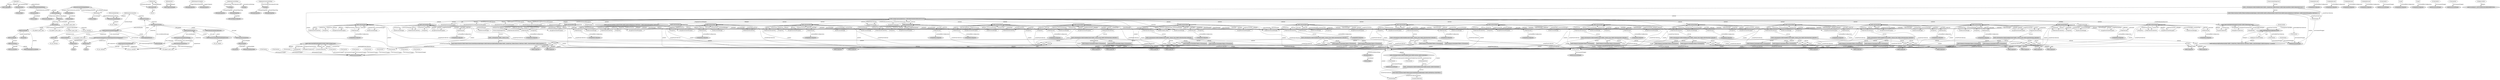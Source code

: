 digraph sweep {
    node [href="javascript:void(click_node('\N'))" id="\N" fontname="Arial"];
    0 [label="UIApplication" tooltip="<UIApplication 0x14c105d20> #0" color="#000000"];
    1 [label="SwiftUI.AppDelegate" tooltip="<SwiftUI.AppDelegate 0x6000038a5920> #1" style="filled" fillcolor="#e0e0e0" color="#000000"];
    0 -> 1 [label="_delegate" color="#000000" eid="1"];
    6 [label="UIMotionEvent" tooltip="<UIMotionEvent 0x6000004a4600> #6" color="#000000"];
    7 [label="BKSAccelerometer" tooltip="<BKSAccelerometer 0x600001ca0ae0> #7" style="filled" fillcolor="#e0e0e0" color="#000000"];
    6 -> 7 [label="_motionAccelerometer" color="#000000" eid="9"];
    7 -> 6 [label="_delegate" color="#000000" eid="10"];
    8 [label="NSLock" tooltip="<NSLock 0x600001ca0b40> #8" color="#000000"];
    7 -> 8 [label="_lock" color="#000000" eid="11"];
    7 -> 6 [label="delegate" color="#000000" eid="12"];
    14 [label="BSSimpleAssertion" tooltip="<BSSimpleAssertion 0x60000363cdb0> #14" style="filled" fillcolor="#e0e0e0" color="#000000"];
    0 -> 14 [label="_keyCommandToken" color="#000000" eid="25"];
    15 [label="BSAtomicSignal" tooltip="<BSAtomicSignal 0x600003aa9d20> #15" style="filled" fillcolor="#e0e0e0" color="#000000"];
    14 -> 15 [label="_invalidated" color="#000000" eid="26"];
    21 [label="BSServiceConnectionEndpointMonitor" tooltip="<BSServiceConnectionEndpointMonitor 0x600001bb6760> #21" style="filled" fillcolor="#e0e0e0" color="#000000"];
    0 -> 21 [label="_endpointMonitor" color="#000000" eid="33"];
    22 [label="BSServiceManager" tooltip="<BSServiceManager 0x6000013ae760> #22" style="filled" fillcolor="#e0e0e0" color="#000000"];
    21 -> 22 [label="_manager" color="#000000" eid="34"];
    23 [label="BSServicesConfiguration" tooltip="<BSServicesConfiguration 0x600003884b20> #23" style="filled" fillcolor="#e0e0e0" color="#000000"];
    22 -> 23 [label="_configuration" color="#000000" eid="35"];
    24 [label="RBSService" tooltip="<RBSService 0x6000036f5e60> #24" style="filled" fillcolor="#e0e0e0" color="#000000"];
    22 -> 24 [label="_RBSService" color="#000000" eid="36"];
    24 -> 22 [label="_delegate" color="#000000" eid="37"];
    25 [label="RBSConnection" tooltip="<RBSConnection 0x600000aaccf0> #25" style="filled" fillcolor="#e0e0e0" color="#000000"];
    24 -> 25 [label="_connection" color="#000000" eid="38"];
    26 [label="OS_xpc_connection" tooltip="<OS_xpc_connection 0x6000003a00d0> #26" color="#000000"];
    25 -> 26 [label="_connection" color="#000000" eid="39"];
    27 [label="RBSProcessHandle" tooltip="<RBSProcessHandle 0x600001ca7cc0> #27" style="filled" fillcolor="#e0e0e0" color="#000000"];
    25 -> 27 [label="_handle" color="#000000" eid="40"];
    28 [label="BSAuditToken" tooltip="<BSAuditToken 0x600002de49c0> #28" style="filled" fillcolor="#e0e0e0" color="#000000"];
    27 -> 28 [label="_bsAuditToken" color="#000000" eid="41"];
    29 [label="RBSEmbeddedAppProcessIdentity" tooltip="<RBSEmbeddedAppProcessIdentity 0x6000036f6550> #29" style="filled" fillcolor="#e0e0e0" color="#000000"];
    27 -> 29 [label="_identity" color="#000000" eid="42"];
    30 [label="RBSProcessBundle" tooltip="<RBSProcessBundle 0x600002de4a40> #30" style="filled" fillcolor="#e0e0e0" color="#000000"];
    27 -> 30 [label="_bundle" color="#000000" eid="43"];
    31 [label="RBSProcessInstance" tooltip="<RBSProcessInstance 0x6000038a4b00> #31" style="filled" fillcolor="#e0e0e0" color="#000000"];
    30 -> 31 [label="_instance" color="#000000" eid="44"];
    31 -> 29 [label="_identity" color="#000000" eid="45"];
    32 [label="RBSProcessIdentifier" tooltip="<RBSProcessIdentifier 0x6000038855c0> #32" style="filled" fillcolor="#e0e0e0" color="#000000"];
    31 -> 32 [label="_identifier" color="#000000" eid="46"];
    25 -> 24 [label="_serviceDelegate" color="#000000" eid="47"];
    33 [label="OS_dispatch_queue_serial" tooltip="<OS_dispatch_queue_serial 0x6000016a8c00> #33" color="#000000"];
    25 -> 33 [label="_connectionQueue" color="#000000" eid="48"];
    34 [label="OS_dispatch_queue_serial" tooltip="<OS_dispatch_queue_serial 0x6000016a8b80> #34" color="#000000"];
    25 -> 34 [label="_handshakeQueue" color="#000000" eid="49"];
    35 [label="OS_dispatch_queue_serial" tooltip="<OS_dispatch_queue_serial 0x6000016a8e80> #35" color="#000000"];
    25 -> 35 [label="_monitorCalloutQueue" color="#000000" eid="50"];
    37 [label="OS_dispatch_queue_serial" tooltip="<OS_dispatch_queue_serial 0x6000016a8f00> #37" color="#000000"];
    24 -> 37 [label="_calloutQueue" color="#000000" eid="52"];
    38 [label="BSSimpleAssertion" tooltip="<BSSimpleAssertion 0x6000036f58f0> #38" style="filled" fillcolor="#e0e0e0" color="#000000"];
    21 -> 38 [label="_registrationLock_assertion" color="#000000" eid="53"];
    39 [label="BSAtomicSignal" tooltip="<BSAtomicSignal 0x600003aa8300> #39" style="filled" fillcolor="#e0e0e0" color="#000000"];
    38 -> 39 [label="_invalidated" color="#000000" eid="54"];
    0 -> 1 [label="delegate" color="#000000" eid="55"];
    42 [label="UIWindowScene" tooltip="<UIWindowScene 0x14a705470> #42" color="#000000"];
    58 [label="SwiftUI.AppSceneDelegate" tooltip="<SwiftUI.AppSceneDelegate 0x600001ba8af0> #58" style="filled" fillcolor="#e0e0e0" color="#000000"];
    42 -> 58 [label="_delegate" color="#000000" eid="76"];
    68 [label="FBSWorkspace" tooltip="<FBSWorkspace 0x600001bb66c0> #68" color="#000000"];
    71 [label="BSAtomicSignal" tooltip="<BSAtomicSignal 0x600003aa82b0> #71" style="filled" fillcolor="#e0e0e0" color="#000000"];
    68 -> 71 [label="_activateSignal" color="#000000" eid="96"];
    72 [label="FBSWorkspaceFencingImpl" tooltip="<FBSWorkspaceFencingImpl 0x600002de4540> #72" color="#000000"];
    74 [label="BSMutableIntegerMap" tooltip="<BSMutableIntegerMap 0x6000038861a0> #74" style="filled" fillcolor="#e0e0e0" color="#000000"];
    72 -> 74 [label="_triggerToFenceNameMap" color="#000000" eid="100"];
    75 [label="BSMutableIntegerSet" tooltip="<BSMutableIntegerSet 0x600003886240> #75" style="filled" fillcolor="#e0e0e0" color="#000000"];
    72 -> 75 [label="_triggersToIgnore" color="#000000" eid="101"];
    76 [label="BSServiceConnectionEndpointMonitor" tooltip="<BSServiceConnectionEndpointMonitor 0x600001bb6670> #76" style="filled" fillcolor="#e0e0e0" color="#000000"];
    68 -> 76 [label="_connectionEndpointMonitor" color="#000000" eid="103"];
    76 -> 22 [label="_manager" color="#000000" eid="104"];
    76 -> 68 [label="_lock_delegate" color="#000000" eid="105"];
    77 [label="BSSimpleAssertion" tooltip="<BSSimpleAssertion 0x6000036a1740> #77" style="filled" fillcolor="#e0e0e0" color="#000000"];
    76 -> 77 [label="_registrationLock_assertion" color="#000000" eid="106"];
    78 [label="BSAtomicSignal" tooltip="<BSAtomicSignal 0x600003aa0160> #78" style="filled" fillcolor="#e0e0e0" color="#000000"];
    77 -> 78 [label="_invalidated" color="#000000" eid="107"];
    76 -> 68 [label="delegate" color="#000000" eid="108"];
    79 [label="BSServiceConnectionEndpoint" tooltip="<BSServiceConnectionEndpoint 0x600002dedc40> #79" style="filled" fillcolor="#e0e0e0" color="#000000"];
    68 -> 79 [label="_defaultShellEndpoint" color="#000000" eid="109"];
    80 [label="OS_xpc_endpoint" tooltip="<OS_xpc_endpoint 0x6000038a1fc0> #80" color="#000000"];
    79 -> 80 [label="_endpoint" color="#000000" eid="110"];
    67 [label="FBSWorkspaceScenesClient" tooltip="<FBSWorkspaceScenesClient 0x6000013a5420> #67" color="#000000"];
    81 [label="BSServiceConnection" tooltip="<BSServiceConnection 0x600001bb1950> #81" style="filled" fillcolor="#e0e0e0" color="#000000"];
    67 -> 81 [label="_connection" color="#000000" eid="115"];
    82 [label="BSXPCServiceConnection" tooltip="<BSXPCServiceConnection 0x6000016a5680> #82" style="filled" fillcolor="#e0e0e0" color="#000000"];
    81 -> 82 [label="_connection" color="#000000" eid="116"];
    83 [label="BSXPCServiceConnectionPeer" tooltip="<BSXPCServiceConnectionPeer 0x6000036a1b90> #83" style="filled" fillcolor="#e0e0e0" color="#000000"];
    82 -> 83 [label="_lock_peer" color="#000000" eid="117"];
    84 [label="BSProcessHandle" tooltip="<BSProcessHandle 0x6000036a1bc0> #84" style="filled" fillcolor="#e0e0e0" color="#000000"];
    83 -> 84 [label="_processHandle" color="#000000" eid="118"];
    85 [label="BSAuditToken" tooltip="<BSAuditToken 0x600002ded780> #85" style="filled" fillcolor="#e0e0e0" color="#000000"];
    84 -> 85 [label="_auditToken" color="#000000" eid="119"];
    86 [label="BSMachPortTaskNameRight" tooltip="<BSMachPortTaskNameRight 0x6000036a0db0> #86" style="filled" fillcolor="#e0e0e0" color="#000000"];
    84 -> 86 [label="_taskNameRight" color="#000000" eid="120"];
    87 [label="BSXPCServiceConnectionMessage" tooltip="<BSXPCServiceConnectionMessage 0x600001ca0420> #87" style="filled" fillcolor="#e0e0e0" color="#000000"];
    82 -> 87 [label="_lock_invalidationMessage" color="#000000" eid="121"];
    88 [label="OS_dispatch_queue_serial" tooltip="<OS_dispatch_queue_serial 0x6000016a9100> #88" color="#000000"];
    87 -> 88 [label="_targetQueue" color="#000000" eid="122"];
    89 [label="OS_xpc_dictionary" tooltip="<OS_xpc_dictionary 0x600001ca0ba0> #89" color="#000000"];
    87 -> 89 [label="_message" color="#000000" eid="123"];
    90 [label="OS_xpc_connection" tooltip="<OS_xpc_connection 0x6000004a8000> #90" color="#000000"];
    87 -> 90 [label="_xpcConnection" color="#000000" eid="124"];
    91 [label="BSXPCServiceConnectionEventHandler" tooltip="<BSXPCServiceConnectionEventHandler 0x600000aa41b0> #91" style="filled" fillcolor="#e0e0e0" color="#000000"];
    82 -> 91 [label="_lock_eventHandler" color="#000000" eid="125"];
    92 [label="BSXPCServiceConnectionProxy<FBSWorkspaceServiceClientInterface>" tooltip="<BSXPCServiceConnectionProxy<FBSWorkspaceServiceClientInterface> 0x600002da9780> #92" style="filled" fillcolor="#e0e0e0" color="#000000"];
    91 -> 92 [label="_lock_remoteTarget" color="#000000" eid="126"];
    93 [label="BSObjCProtocol" tooltip="<BSObjCProtocol 0x6000036a1650> #93" style="filled" fillcolor="#e0e0e0" color="#000000"];
    92 -> 93 [label="_remoteProtocol" color="#000000" eid="127"];
    94 [label="Protocol" tooltip="<Protocol 0x1cd7c4678> #94" style="filled" fillcolor="#e0e0e0" color="#000000"];
    93 -> 94 [label="_protocol" color="#000000" eid="128"];
    95 [label="BSObjCProtocol" tooltip="<BSObjCProtocol 0x6000036a1830> #95" style="filled" fillcolor="#e0e0e0" color="#000000"];
    92 -> 95 [label="_localProtocol" color="#000000" eid="129"];
    96 [label="Protocol" tooltip="<Protocol 0x1cd7c65f8> #96" style="filled" fillcolor="#e0e0e0" color="#000000"];
    95 -> 96 [label="_protocol" color="#000000" eid="130"];
    92 -> 82 [label="_connection" color="#000000" eid="131"];
    92 -> 90 [label="_XPCConnection" color="#000000" eid="132"];
    92 -> 88 [label="_XPCConnectionTargetQueue" color="#000000" eid="133"];
    91 -> 67 [label="_interfaceTarget" color="#000000" eid="134"];
    97 [label="BSZeroingWeakReference" tooltip="<BSZeroingWeakReference 0x6000038a2d40> #97" style="filled" fillcolor="#e0e0e0" color="#000000"];
    91 -> 97 [label="_context" color="#000000" eid="135"];
    97 -> 81 [label="_object" color="#000000" eid="136"];
    98 [label="OS_dispatch_queue_serial" tooltip="<OS_dispatch_queue_serial 0x6000016a5980> #98" color="#000000"];
    91 -> 98 [label="_targetQueue" color="#000000" eid="137"];
    99 [label="BSServiceQuality" tooltip="<BSServiceQuality 0x6000038a9aa0> #99" style="filled" fillcolor="#e0e0e0" color="#000000"];
    91 -> 99 [label="_serviceQuality" color="#000000" eid="138"];
    100 [label="BSServiceInterface" tooltip="<BSServiceInterface 0x6000036a1890> #100" style="filled" fillcolor="#e0e0e0" color="#000000"];
    91 -> 100 [label="_interface" color="#000000" eid="139"];
    100 -> 93 [label="_server" color="#000000" eid="140"];
    100 -> 95 [label="_client" color="#000000" eid="141"];
    101 [label="BSXPCCoder" tooltip="<BSXPCCoder 0x600002ded400> #101" style="filled" fillcolor="#e0e0e0" color="#000000"];
    91 -> 101 [label="_initiatingContext" color="#000000" eid="142"];
    102 [label="OS_xpc_dictionary" tooltip="<OS_xpc_dictionary 0x600001ca11a0> #102" color="#000000"];
    101 -> 102 [label="_message" color="#000000" eid="143"];
    103 [label="BSXPCServiceConnection" tooltip="<BSXPCServiceConnection 0x6000016a8f80> #103" style="filled" fillcolor="#e0e0e0" color="#000000"];
    82 -> 103 [label="_lock_parent" color="#000000" eid="144"];
    103 -> 83 [label="_lock_peer" color="#000000" eid="145"];
    103 -> 90 [label="_lock_connection" color="#000000" eid="146"];
    104 [label="BSXPCServiceConnectionEventHandler" tooltip="<BSXPCServiceConnectionEventHandler 0x600000aa8120> #104" style="filled" fillcolor="#e0e0e0" color="#000000"];
    103 -> 104 [label="_lock_eventHandler" color="#000000" eid="147"];
    105 [label="BSXPCServiceConnectionProxy" tooltip="<BSXPCServiceConnectionProxy 0x600002da8e80> #105" style="filled" fillcolor="#e0e0e0" color="#000000"];
    104 -> 105 [label="_lock_remoteTarget" color="#000000" eid="148"];
    105 -> 103 [label="_connection" color="#000000" eid="149"];
    105 -> 90 [label="_XPCConnection" color="#000000" eid="150"];
    105 -> 88 [label="_XPCConnectionTargetQueue" color="#000000" eid="151"];
    104 -> 88 [label="_targetQueue" color="#000000" eid="152"];
    104 -> 99 [label="_serviceQuality" color="#000000" eid="153"];
    106 [label="BSXPCServiceConnectionRootClientEndpointContext" tooltip="<BSXPCServiceConnectionRootClientEndpointContext 0x600002da8d80> #106" style="filled" fillcolor="#e0e0e0" color="#000000"];
    103 -> 106 [label="_context" color="#000000" eid="154"];
    107 [label="OS_xpc_endpoint" tooltip="<OS_xpc_endpoint 0x6000038849a0> #107" color="#000000"];
    106 -> 107 [label="_endpoint" color="#000000" eid="155"];
    108 [label="BSXPCServiceConnectionChildContext" tooltip="<BSXPCServiceConnectionChildContext 0x6000036a16b0> #108" style="filled" fillcolor="#e0e0e0" color="#000000"];
    82 -> 108 [label="_context" color="#000000" eid="156"];
    108 -> 106 [label="_parent" color="#000000" eid="157"];
    67 -> 79 [label="_endpoint" color="#000000" eid="158"];
    109 [label="UIApplicationSceneSettings" tooltip="<UIApplicationSceneSettings 0x60000169ca80> #109" color="#000000"];
    113 [label="BSSettings" tooltip="<BSSettings 0x600003821500> #113" style="filled" fillcolor="#e0e0e0" color="#000000"];
    109 -> 113 [label="_otherSettings" color="#000000" eid="163"];
    114 [label="BSMutableIntegerMap" tooltip="<BSMutableIntegerMap 0x600003821ba0> #114" style="filled" fillcolor="#e0e0e0" color="#000000"];
    113 -> 114 [label="_settingToFlagMap" color="#000000" eid="164"];
    115 [label="BSMutableIntegerMap" tooltip="<BSMutableIntegerMap 0x600003821bc0> #115" style="filled" fillcolor="#e0e0e0" color="#000000"];
    113 -> 115 [label="_settingToObjectMap" color="#000000" eid="165"];
    116 [label="BSCornerRadiusConfiguration" tooltip="<BSCornerRadiusConfiguration 0x6000036a6460> #116" style="filled" fillcolor="#e0e0e0" color="#000000"];
    115 -> 116 [label="_mapTable" color="#000000" eid="166"];
    113 -> 109 [label="_descriptionProvider" color="#000000" eid="167"];
    117 [label="BSSettings" tooltip="<BSSettings 0x600003821c60> #117" style="filled" fillcolor="#e0e0e0" color="#000000"];
    109 -> 117 [label="_transientLocalSettings" color="#000000" eid="168"];
    118 [label="UIApplicationSceneClientSettings" tooltip="<UIApplicationSceneClientSettings 0x600002d28d00> #118" color="#000000"];
    119 [label="BSSettings" tooltip="<BSSettings 0x600003829cc0> #119" style="filled" fillcolor="#e0e0e0" color="#000000"];
    118 -> 119 [label="_otherSettings" color="#000000" eid="170"];
    120 [label="BSMutableIntegerMap" tooltip="<BSMutableIntegerMap 0x600003829d00> #120" style="filled" fillcolor="#e0e0e0" color="#000000"];
    119 -> 120 [label="_settingToFlagMap" color="#000000" eid="171"];
    121 [label="BSMutableIntegerMap" tooltip="<BSMutableIntegerMap 0x600003829d80> #121" style="filled" fillcolor="#e0e0e0" color="#000000"];
    119 -> 121 [label="_settingToObjectMap" color="#000000" eid="172"];
    119 -> 118 [label="_descriptionProvider" color="#000000" eid="173"];
    122 [label="FBSSceneIdentityToken" tooltip="<FBSSceneIdentityToken 0x6000038ab900> #122" color="#000000"];
    122 -> 79 [label="_endpoint" color="#000000" eid="176"];
    42 -> 58 [label="delegate" color="#000000" eid="181"];
    40 [label="UIWindow" tooltip="<UIWindow 0x14a6083a0> #40" shape=box color="#000000"];
    127 [label="BSSimpleAssertion" tooltip="<BSSimpleAssertion 0x6000036a3450> #127" style="filled" fillcolor="#e0e0e0" color="#000000"];
    40 -> 127 [label="_eventFocusDeferralToken" color="#000000" eid="186"];
    128 [label="BSAtomicSignal" tooltip="<BSAtomicSignal 0x600003aa04b0> #128" style="filled" fillcolor="#e0e0e0" color="#000000"];
    127 -> 128 [label="_invalidated" color="#000000" eid="187"];
    130 [label="SwiftUI.UIHostingController&lt;SwiftUI.ModifiedContent&lt;SwiftUI.AnyView, SwiftUI.RootModifier>>" tooltip="<SwiftUI.UIHostingController&lt;SwiftUI.ModifiedContent&lt;SwiftUI.AnyView, SwiftUI.RootModifier>> 0x14a705700> #130" style="filled" fillcolor="#e0e0e0" color="#000000"];
    40 -> 130 [label="delegate" color="#000000" eid="194"];
    131 [label="UIDropShadowView" tooltip="<UIDropShadowView 0x14a70c620> #131" shape=box color="#000000"];
    130 -> 131 [label="_dropShadowView" color="#000000" eid="195"];
    134 [label="SwiftUI._UIHostingView&lt;SwiftUI.ModifiedContent&lt;SwiftUI.AnyView, SwiftUI.RootModifier>>" tooltip="<SwiftUI._UIHostingView&lt;SwiftUI.ModifiedContent&lt;SwiftUI.AnyView, SwiftUI.RootModifier>> 0x14a7087c0> #134" shape=box style="filled" fillcolor="#e0e0e0" color="#000000"];
    131 -> 134 [label="subview" color="#000000" eid="202"];
    132 [label="UITraitCollection" tooltip="<UITraitCollection 0x6000003a8dd0> #132" color="#000000"];
    134 -> 132 [label="_cachedTraitCollection" color="#000000" eid="203"];
    134 -> 40 [label="_window" color="#000000" eid="206"];
    136 [label="SwiftUI.PlatformViewHost&lt;SwiftUI.PlatformViewControllerRepresentableAdaptor&lt;SwiftUI.(UIKitTabView in $1b4766f4c)>>" tooltip="<SwiftUI.PlatformViewHost&lt;SwiftUI.PlatformViewControllerRepresentableAdaptor&lt;SwiftUI.(UIKitTabView in $1b4766f4c)>> 0x14a706b80> #136" shape=box style="filled" fillcolor="#e0e0e0" color="#000000"];
    134 -> 136 [label="subview" color="#000000" eid="207"];
    136 -> 132 [label="_cachedTraitCollection" color="#000000" eid="208"];
    136 -> 40 [label="_window" color="#000000" eid="211"];
    138 [label="UILayoutContainerView" tooltip="<UILayoutContainerView 0x14a60b930> #138" shape=box color="#000000"];
    136 -> 138 [label="subview" color="#000000" eid="212"];
    150 [label="UITraitCollection" tooltip="<UITraitCollection 0x6000003ffdc0> #150" color="#000000"];
    151 [label="SwiftUIEnvironmentWrapper" tooltip="<SwiftUIEnvironmentWrapper 0x600002df2740> #151" style="filled" fillcolor="#e0e0e0" color="#000000"];
    150 -> 151 [label="_environmentWrapper" color="#000000" eid="231"];
    157 [label="UITabBarButtonLabel" tooltip="<UITabBarButtonLabel 0x14a6272e0> #157" shape=box color="#000000"];
    159 [label="CUIStyleEffectConfiguration" tooltip="<CUIStyleEffectConfiguration 0x600001be5540> #159" style="filled" fillcolor="#e0e0e0" color="#000000"];
    157 -> 159 [label="_cuiStyleEffectConfiguration" color="#000000" eid="246"];
    164 [label="UITraitCollection" tooltip="<UITraitCollection 0x6000003eb260> #164" color="#000000"];
    164 -> 151 [label="_environmentWrapper" color="#000000" eid="266"];
    168 [label="UITraitCollection" tooltip="<UITraitCollection 0x6000003a2ff0> #168" color="#000000"];
    168 -> 151 [label="_environmentWrapper" color="#000000" eid="274"];
    180 [label="UITraitCollection" tooltip="<UITraitCollection 0x6000003a1040> #180" color="#000000"];
    180 -> 151 [label="_environmentWrapper" color="#000000" eid="295"];
    183 [label="UITraitCollection" tooltip="<UITraitCollection 0x6000003ebb50> #183" color="#000000"];
    183 -> 151 [label="_environmentWrapper" color="#000000" eid="302"];
    186 [label="UITabBarButtonLabel" tooltip="<UITabBarButtonLabel 0x14a64df80> #186" shape=box color="#000000"];
    188 [label="CUIStyleEffectConfiguration" tooltip="<CUIStyleEffectConfiguration 0x600001be6440> #188" style="filled" fillcolor="#e0e0e0" color="#000000"];
    186 -> 188 [label="_cuiStyleEffectConfiguration" color="#000000" eid="312"];
    199 [label="UITraitCollection" tooltip="<UITraitCollection 0x6000003afa80> #199" color="#000000"];
    199 -> 151 [label="_environmentWrapper" color="#000000" eid="339"];
    202 [label="UITraitCollection" tooltip="<UITraitCollection 0x6000003a1c70> #202" color="#000000"];
    202 -> 151 [label="_environmentWrapper" color="#000000" eid="346"];
    205 [label="UITabBarButtonLabel" tooltip="<UITabBarButtonLabel 0x14a64c720> #205" shape=box color="#000000"];
    207 [label="CUIStyleEffectConfiguration" tooltip="<CUIStyleEffectConfiguration 0x600001be6760> #207" style="filled" fillcolor="#e0e0e0" color="#000000"];
    205 -> 207 [label="_cuiStyleEffectConfiguration" color="#000000" eid="356"];
    218 [label="UITraitCollection" tooltip="<UITraitCollection 0x6000003aee50> #218" color="#000000"];
    218 -> 151 [label="_environmentWrapper" color="#000000" eid="383"];
    221 [label="UITraitCollection" tooltip="<UITraitCollection 0x6000003a3a80> #221" color="#000000"];
    221 -> 151 [label="_environmentWrapper" color="#000000" eid="390"];
    224 [label="UITabBarButtonLabel" tooltip="<UITabBarButtonLabel 0x14a639530> #224" shape=box color="#000000"];
    226 [label="CUIStyleEffectConfiguration" tooltip="<CUIStyleEffectConfiguration 0x600001be5220> #226" style="filled" fillcolor="#e0e0e0" color="#000000"];
    224 -> 226 [label="_cuiStyleEffectConfiguration" color="#000000" eid="400"];
    232 [label="UIViewControllerWrapperView" tooltip="<UIViewControllerWrapperView 0x14a610830> #232" shape=box color="#000000"];
    234 [label="SwiftUI._UIHostingView&lt;SwiftUI._ViewList_View>" tooltip="<SwiftUI._UIHostingView&lt;SwiftUI._ViewList_View> 0x14c2072f0> #234" shape=box style="filled" fillcolor="#e0e0e0" color="#000000"];
    232 -> 234 [label="subview" color="#000000" eid="424"];
    235 [label="UITraitCollection" tooltip="<UITraitCollection 0x6000003af8e0> #235" color="#000000"];
    234 -> 235 [label="_cachedTraitCollection" color="#000000" eid="425"];
    235 -> 151 [label="_environmentWrapper" color="#000000" eid="426"];
    234 -> 40 [label="_window" color="#000000" eid="429"];
    237 [label="SwiftUI.PlatformViewHost&lt;SwiftUI.PlatformViewControllerRepresentableAdaptor&lt;SwiftUI.MulticolumnSplitViewRepresentable&lt;SwiftUI._VariadicView_Children.Element, Swift.Never, SwiftUI._UnaryViewAdaptor&lt;SwiftUI.EmptyView>>>>" tooltip="<SwiftUI.PlatformViewHost&lt;SwiftUI.PlatformViewControllerRepresentableAdaptor&lt;SwiftUI.MulticolumnSplitViewRepresentable&lt;SwiftUI._VariadicView_Children.Element, Swift.Never, SwiftUI._UnaryViewAdaptor&lt;SwiftUI.EmptyView>>>> 0x14a620c10> #237" shape=box style="filled" fillcolor="#e0e0e0" color="#000000"];
    234 -> 237 [label="subview" color="#000000" eid="430"];
    237 -> 235 [label="_cachedTraitCollection" color="#000000" eid="431"];
    237 -> 40 [label="_window" color="#000000" eid="434"];
    240 [label="UIPanelController" tooltip="<UIPanelController 0x6000001ad340> #240" color="#000000"];
    241 [label="SwiftUI.NotifyingMulticolumnSplitViewController" tooltip="<SwiftUI.NotifyingMulticolumnSplitViewController 0x14a61bd00> #241" style="filled" fillcolor="#e0e0e0" color="#000000"];
    240 -> 241 [label="_owningViewController" color="#000000" eid="437"];
    242 [label="UISplitViewControllerPanelImpl" tooltip="<UISplitViewControllerPanelImpl 0x14a61c060> #242" color="#000000"];
    241 -> 242 [label="_impl" color="#000000" eid="438"];
    242 -> 241 [label="_svc" color="#000000" eid="439"];
    243 [label="UINavigationBar" tooltip="<UINavigationBar 0x14a617990> #243" shape=box color="#000000"];
    245 [label="SwiftUI.StyleContextSplitViewNavigationController&lt;SwiftUI.NoStyleContext>" tooltip="<SwiftUI.StyleContextSplitViewNavigationController&lt;SwiftUI.NoStyleContext> 0x14a81fa00> #245" style="filled" fillcolor="#e0e0e0" color="#000000"];
    243 -> 245 [label="delegate" color="#000000" eid="444"];
    246 [label="UILayoutContainerView" tooltip="<UILayoutContainerView 0x14a617810> #246" shape=box color="#000000"];
    245 -> 246 [label="_containerView" color="#000000" eid="445"];
    246 -> 245 [label="delegate" color="#000000" eid="450"];
    248 [label="UINavigationTransitionView" tooltip="<UINavigationTransitionView 0x14a61a0f0> #248" shape=box color="#000000"];
    248 -> 245 [label="delegate" color="#000000" eid="455"];
    245 -> 243 [label="_navigationBar" color="#000000" eid="457"];
    245 -> 248 [label="_navigationTransitionView" color="#000000" eid="458"];
    245 -> 246 [label="_view" color="#000000" eid="459"];
    245 -> 235 [label="_lastNotifiedTraitCollection" color="#000000" eid="460"];
    340 [label="SwiftUI.MulticolumnSplitViewRepresentable&lt;SwiftUI._VariadicView_Children.Element, Swift.Never, SwiftUI._UnaryViewAdaptor&lt;SwiftUI.EmptyView>>.Coordinator" tooltip="<SwiftUI.MulticolumnSplitViewRepresentable&lt;SwiftUI._VariadicView_Children.Element, Swift.Never, SwiftUI._UnaryViewAdaptor&lt;SwiftUI.EmptyView>>.Coordinator 0x600001b99180> #340" style="filled" fillcolor="#e0e0e0" color="#000000"];
    242 -> 340 [label="delegate" color="#000000" eid="639"];
    341 [label="UITraitCollection" tooltip="<UITraitCollection 0x6000003fd520> #341" color="#000000"];
    241 -> 341 [label="_lastNotifiedTraitCollection" color="#000000" eid="640"];
    342 [label="SwiftUIEnvironmentWrapper" tooltip="<SwiftUIEnvironmentWrapper 0x600002d2f000> #342" style="filled" fillcolor="#e0e0e0" color="#000000"];
    341 -> 342 [label="_environmentWrapper" color="#000000" eid="641"];
    241 -> 340 [label="delegate" color="#000000" eid="642"];
    349 [label="UITraitCollection" tooltip="<UITraitCollection 0x6000003e1fb0> #349" color="#000000"];
    350 [label="SwiftUIEnvironmentWrapper" tooltip="<SwiftUIEnvironmentWrapper 0x600002dc22c0> #350" style="filled" fillcolor="#e0e0e0" color="#000000"];
    349 -> 350 [label="_environmentWrapper" color="#000000" eid="657"];
    354 [label="UITraitCollection" tooltip="<UITraitCollection 0x6000003a4ea0> #354" color="#000000"];
    354 -> 342 [label="_environmentWrapper" color="#000000" eid="666"];
    353 [label="UILayoutContainerView" tooltip="<UILayoutContainerView 0x14a61dec0> #353" shape=box color="#000000"];
    356 [label="SwiftUI.StyleContextSplitViewNavigationController&lt;SwiftUI.SidebarStyleContext>" tooltip="<SwiftUI.StyleContextSplitViewNavigationController&lt;SwiftUI.SidebarStyleContext> 0x14a871200> #356" style="filled" fillcolor="#e0e0e0" color="#000000"];
    353 -> 356 [label="delegate" color="#000000" eid="670"];
    356 -> 353 [label="_containerView" color="#000000" eid="671"];
    357 [label="UINavigationBar" tooltip="<UINavigationBar 0x14a61e040> #357" shape=box color="#000000"];
    356 -> 357 [label="_navigationBar" color="#000000" eid="672"];
    357 -> 356 [label="delegate" color="#000000" eid="687"];
    372 [label="UILabel" tooltip="<UILabel 0x14a61f000> #372" shape=box color="#000000"];
    374 [label="CUIStyleEffectConfiguration" tooltip="<CUIStyleEffectConfiguration 0x600001b9b430> #374" style="filled" fillcolor="#e0e0e0" color="#000000"];
    372 -> 374 [label="_cuiStyleEffectConfiguration" color="#000000" eid="704"];
    377 [label="UILabel" tooltip="<UILabel 0x14a62d6b0> #377" shape=box color="#000000"];
    379 [label="CUIStyleEffectConfiguration" tooltip="<CUIStyleEffectConfiguration 0x600001bede00> #379" style="filled" fillcolor="#e0e0e0" color="#000000"];
    377 -> 379 [label="_cuiStyleEffectConfiguration" color="#000000" eid="712"];
    387 [label="UINavigationTransitionView" tooltip="<UINavigationTransitionView 0x14a61f400> #387" shape=box color="#000000"];
    356 -> 387 [label="_navigationTransitionView" color="#000000" eid="731"];
    387 -> 356 [label="delegate" color="#000000" eid="736"];
    389 [label="UIViewControllerWrapperView" tooltip="<UIViewControllerWrapperView 0x14a62e7c0> #389" shape=box color="#000000"];
    391 [label="SwiftUI._UIHostingView&lt;SwiftUI.ModifiedContent&lt;SwiftUI._VariadicView_Children.Element, SwiftUI.StyleContextWriter&lt;SwiftUI.SidebarStyleContext>>>" tooltip="<SwiftUI._UIHostingView&lt;SwiftUI.ModifiedContent&lt;SwiftUI._VariadicView_Children.Element, SwiftUI.StyleContextWriter&lt;SwiftUI.SidebarStyleContext>>> 0x14a61cdd0> #391" shape=box style="filled" fillcolor="#e0e0e0" color="#000000"];
    389 -> 391 [label="subview" color="#000000" eid="742"];
    392 [label="UITraitCollection" tooltip="<UITraitCollection 0x6000003ea630> #392" color="#000000"];
    391 -> 392 [label="_cachedTraitCollection" color="#000000" eid="743"];
    392 -> 342 [label="_environmentWrapper" color="#000000" eid="744"];
    391 -> 40 [label="_window" color="#000000" eid="747"];
    394 [label="SwiftUI.PlatformViewHost&lt;SwiftUI.(PlatformViewRepresentableAdaptor in $1b47a4408)&lt;SwiftUI.(ListRepresentable in $1b4767c64)&lt;SwiftUI.SystemListDataSource&lt;Swift.Never>, SwiftUI.SelectionManagerBox&lt;Swift.Never>>>>" tooltip="<SwiftUI.PlatformViewHost&lt;SwiftUI.(PlatformViewRepresentableAdaptor in $1b47a4408)&lt;SwiftUI.(ListRepresentable in $1b4767c64)&lt;SwiftUI.SystemListDataSource&lt;Swift.Never>, SwiftUI.SelectionManagerBox&lt;Swift.Never>>>> 0x14c21f3f0> #394" shape=box style="filled" fillcolor="#e0e0e0" color="#000000"];
    391 -> 394 [label="subview" color="#000000" eid="748"];
    394 -> 392 [label="_cachedTraitCollection" color="#000000" eid="749"];
    394 -> 40 [label="_window" color="#000000" eid="752"];
    396 [label="SwiftUI.(UpdateCoalescingTableView in _BFB370BA5F1BADDC9D83021565761A49)" tooltip="<SwiftUI.(UpdateCoalescingTableView in _BFB370BA5F1BADDC9D83021565761A49) 0x14b058400> #396" shape=box style="filled" fillcolor="#e0e0e0" color="#000000"];
    394 -> 396 [label="subview" color="#000000" eid="753"];
    397 [label="UITableViewRowData" tooltip="<UITableViewRowData 0x600000da06c0> #397" color="#000000"];
    396 -> 397 [label="_rowData" color="#000000" eid="754"];
    400 [label="UISwipeActionController" tooltip="<UISwipeActionController 0x600001be8050> #400" color="#000000"];
    396 -> 400 [label="_swipeActionController" color="#000000" eid="758"];
    401 [label="UIContextMenuInteraction" tooltip="<UIContextMenuInteraction 0x600001cbee80> #401" color="#000000"];
    396 -> 401 [label="_contextMenuInteraction" color="#000000" eid="759"];
    401 -> 396 [label="delegate" color="#000000" eid="760"];
    402 [label="UITableConstants_Phone" tooltip="<UITableConstants_Phone 0x600003aa0990> #402" color="#000000"];
    396 -> 402 [label="_constants" color="#000000" eid="761"];
    396 -> 356 [label="_scrollNotificationObservers" color="#000000" eid="762"];
    396 -> 400 [label="_scrollNotificationObservers" color="#000000" eid="763"];
    403 [label="UIScrollViewPanGestureRecognizer" tooltip="<UIScrollViewPanGestureRecognizer 0x14c21c7a0> #403" color="#000000"];
    396 -> 403 [label="_pan" color="#000000" eid="764"];
    403 -> 396 [label="delegate" color="#000000" eid="767"];
    405 [label="UIScrollViewDelayedTouchesBeganGestureRecognizer" tooltip="<UIScrollViewDelayedTouchesBeganGestureRecognizer 0x14c21c490> #405" color="#000000"];
    396 -> 405 [label="_touchDelayGestureRecognizer" color="#000000" eid="768"];
    405 -> 396 [label="delegate" color="#000000" eid="771"];
    407 [label="UIScrollViewKnobLongPressGestureRecognizer" tooltip="<UIScrollViewKnobLongPressGestureRecognizer 0x14c21cba0> #407" color="#000000"];
    396 -> 407 [label="_knobLongPressGestureRecognizer" color="#000000" eid="772"];
    407 -> 396 [label="delegate" color="#000000" eid="778"];
    410 [label="UIScrollViewKnobLongPressGestureRecognizer" tooltip="<UIScrollViewKnobLongPressGestureRecognizer 0x14c21cd80> #410" color="#000000"];
    396 -> 410 [label="_knobPointerLongPressGestureRecognizer" color="#000000" eid="779"];
    410 -> 396 [label="delegate" color="#000000" eid="785"];
    413 [label="UIHoverGestureRecognizer" tooltip="<UIHoverGestureRecognizer 0x14c21cf60> #413" color="#000000"];
    396 -> 413 [label="_knobHoverGestureRecognizer" color="#000000" eid="786"];
    415 [label="UITraitCollection" tooltip="<UITraitCollection 0x6000003f0340> #415" color="#000000"];
    396 -> 415 [label="_cachedTraitCollection" color="#000000" eid="789"];
    416 [label="SwiftUIEnvironmentWrapper" tooltip="<SwiftUIEnvironmentWrapper 0x600002de02c0> #416" style="filled" fillcolor="#e0e0e0" color="#000000"];
    415 -> 416 [label="_environmentWrapper" color="#000000" eid="790"];
    396 -> 40 [label="_window" color="#000000" eid="793"];
    418 [label="UIDragInteraction" tooltip="<UIDragInteraction 0x600000fa4790> #418" color="#000000"];
    396 -> 418 [label="_draggingSourceDelegate" color="#000000" eid="794"];
    420 [label="SwiftUI.(ListCoreCoordinator in $1b47672b8)&lt;SwiftUI.SystemListDataSource&lt;Swift.Never>, SwiftUI.SelectionManagerBox&lt;Swift.Never>>" tooltip="<SwiftUI.(ListCoreCoordinator in $1b47672b8)&lt;SwiftUI.SystemListDataSource&lt;Swift.Never>, SwiftUI.SelectionManagerBox&lt;Swift.Never>> 0x14c21c1e0> #420" style="filled" fillcolor="#e0e0e0" color="#000000"];
    396 -> 420 [label="delegate" color="#000000" eid="796"];
    421 [label="SwiftUI.ListCoreCellHost" tooltip="<SwiftUI.ListCoreCellHost 0x14c890a00> #421" shape=box style="filled" fillcolor="#e0e0e0" color="#000000"];
    396 -> 421 [label="subview" color="#000000" eid="797"];
    422 [label="UITableViewCellLayoutManager" tooltip="<UITableViewCellLayoutManager 0x600003abd4f0> #422" color="#000000"];
    421 -> 422 [label="_layoutManager" color="#000000" eid="798"];
    423 [label="UITableViewCellContentView" tooltip="<UITableViewCellContentView 0x14c154940> #423" shape=box color="#000000"];
    421 -> 423 [label="_contentView" color="#000000" eid="799"];
    425 [label="UIImageView" tooltip="<UIImageView 0x14c177e60> #425" shape=box color="#000000"];
    421 -> 425 [label="_imageView" color="#000000" eid="804"];
    427 [label="UITableViewLabel" tooltip="<UITableViewLabel 0x14c1546a0> #427" shape=box color="#000000"];
    421 -> 427 [label="_textLabel" color="#000000" eid="810"];
    427 -> 421 [label="_tableCell" color="#000000" eid="811"];
    428 [label="CUIStyleEffectConfiguration" tooltip="<CUIStyleEffectConfiguration 0x600001b8f980> #428" style="filled" fillcolor="#e0e0e0" color="#000000"];
    427 -> 428 [label="_cuiStyleEffectConfiguration" color="#000000" eid="812"];
    429 [label="UITraitCollection" tooltip="<UITraitCollection 0x6000003f48f0> #429" color="#000000"];
    430 [label="SwiftUIEnvironmentWrapper" tooltip="<SwiftUIEnvironmentWrapper 0x600002ddb180> #430" style="filled" fillcolor="#e0e0e0" color="#000000"];
    429 -> 430 [label="_environmentWrapper" color="#000000" eid="814"];
    432 [label="UILongPressGestureRecognizer" tooltip="<UILongPressGestureRecognizer 0x14c154ad0> #432" color="#000000"];
    421 -> 432 [label="_longPressGesture" color="#000000" eid="818"];
    432 -> 421 [label="_delegate" color="#000000" eid="824"];
    432 -> 421 [label="delegate" color="#000000" eid="826"];
    421 -> 402 [label="_constants" color="#000000" eid="827"];
    435 [label="UICellAccessoryManager" tooltip="<UICellAccessoryManager 0x600000da73c0> #435" color="#000000"];
    421 -> 435 [label="_accessoryManager" color="#000000" eid="828"];
    435 -> 421 [label="_containerView" color="#000000" eid="833"];
    421 -> 415 [label="_cachedTraitCollection" color="#000000" eid="835"];
    421 -> 40 [label="_window" color="#000000" eid="838"];
    421 -> 421 [label="contentView" color="#000000" eid="839"];
    421 -> 423 [label="subview" color="#000000" eid="846"];
    443 [label="SwiftUI.ListCoreCellHost" tooltip="<SwiftUI.ListCoreCellHost 0x14c88c400> #443" shape=box style="filled" fillcolor="#e0e0e0" color="#000000"];
    396 -> 443 [label="subview" color="#000000" eid="847"];
    443 -> 422 [label="_layoutManager" color="#000000" eid="848"];
    444 [label="UITableViewCellContentView" tooltip="<UITableViewCellContentView 0x14c14b3f0> #444" shape=box color="#000000"];
    443 -> 444 [label="_contentView" color="#000000" eid="849"];
    446 [label="UIImageView" tooltip="<UIImageView 0x14a61bb00> #446" shape=box color="#000000"];
    443 -> 446 [label="_imageView" color="#000000" eid="854"];
    448 [label="UITableViewLabel" tooltip="<UITableViewLabel 0x14c14b150> #448" shape=box color="#000000"];
    443 -> 448 [label="_textLabel" color="#000000" eid="860"];
    448 -> 443 [label="_tableCell" color="#000000" eid="861"];
    449 [label="CUIStyleEffectConfiguration" tooltip="<CUIStyleEffectConfiguration 0x600001be1a40> #449" style="filled" fillcolor="#e0e0e0" color="#000000"];
    448 -> 449 [label="_cuiStyleEffectConfiguration" color="#000000" eid="862"];
    450 [label="UILongPressGestureRecognizer" tooltip="<UILongPressGestureRecognizer 0x14c14b580> #450" color="#000000"];
    443 -> 450 [label="_longPressGesture" color="#000000" eid="867"];
    450 -> 443 [label="_delegate" color="#000000" eid="873"];
    450 -> 443 [label="delegate" color="#000000" eid="875"];
    443 -> 402 [label="_constants" color="#000000" eid="876"];
    453 [label="UICellAccessoryManager" tooltip="<UICellAccessoryManager 0x600000da6c40> #453" color="#000000"];
    443 -> 453 [label="_accessoryManager" color="#000000" eid="877"];
    453 -> 443 [label="_containerView" color="#000000" eid="882"];
    443 -> 415 [label="_cachedTraitCollection" color="#000000" eid="884"];
    443 -> 40 [label="_window" color="#000000" eid="887"];
    443 -> 443 [label="contentView" color="#000000" eid="888"];
    443 -> 444 [label="subview" color="#000000" eid="895"];
    461 [label="SwiftUI.ListCoreCellHost" tooltip="<SwiftUI.ListCoreCellHost 0x14c848200> #461" shape=box style="filled" fillcolor="#e0e0e0" color="#000000"];
    396 -> 461 [label="subview" color="#000000" eid="896"];
    461 -> 422 [label="_layoutManager" color="#000000" eid="897"];
    462 [label="UITableViewCellContentView" tooltip="<UITableViewCellContentView 0x14c141fe0> #462" shape=box color="#000000"];
    461 -> 462 [label="_contentView" color="#000000" eid="898"];
    464 [label="UIImageView" tooltip="<UIImageView 0x14a686d70> #464" shape=box color="#000000"];
    461 -> 464 [label="_imageView" color="#000000" eid="903"];
    466 [label="UITableViewLabel" tooltip="<UITableViewLabel 0x14c141d40> #466" shape=box color="#000000"];
    461 -> 466 [label="_textLabel" color="#000000" eid="909"];
    466 -> 461 [label="_tableCell" color="#000000" eid="910"];
    467 [label="CUIStyleEffectConfiguration" tooltip="<CUIStyleEffectConfiguration 0x600001bebe30> #467" style="filled" fillcolor="#e0e0e0" color="#000000"];
    466 -> 467 [label="_cuiStyleEffectConfiguration" color="#000000" eid="911"];
    468 [label="UILongPressGestureRecognizer" tooltip="<UILongPressGestureRecognizer 0x14c142170> #468" color="#000000"];
    461 -> 468 [label="_longPressGesture" color="#000000" eid="916"];
    468 -> 461 [label="_delegate" color="#000000" eid="922"];
    468 -> 461 [label="delegate" color="#000000" eid="924"];
    461 -> 402 [label="_constants" color="#000000" eid="925"];
    471 [label="UICellAccessoryManager" tooltip="<UICellAccessoryManager 0x600000da6700> #471" color="#000000"];
    461 -> 471 [label="_accessoryManager" color="#000000" eid="926"];
    471 -> 461 [label="_containerView" color="#000000" eid="931"];
    461 -> 415 [label="_cachedTraitCollection" color="#000000" eid="933"];
    461 -> 40 [label="_window" color="#000000" eid="936"];
    461 -> 461 [label="contentView" color="#000000" eid="937"];
    461 -> 462 [label="subview" color="#000000" eid="944"];
    479 [label="SwiftUI.ListCoreCellHost" tooltip="<SwiftUI.ListCoreCellHost 0x14c867000> #479" shape=box style="filled" fillcolor="#e0e0e0" color="#000000"];
    396 -> 479 [label="subview" color="#000000" eid="945"];
    479 -> 422 [label="_layoutManager" color="#000000" eid="946"];
    480 [label="UITableViewCellContentView" tooltip="<UITableViewCellContentView 0x14c138bd0> #480" shape=box color="#000000"];
    479 -> 480 [label="_contentView" color="#000000" eid="947"];
    482 [label="UIImageView" tooltip="<UIImageView 0x14a64a190> #482" shape=box color="#000000"];
    479 -> 482 [label="_imageView" color="#000000" eid="952"];
    484 [label="UITableViewLabel" tooltip="<UITableViewLabel 0x14c138930> #484" shape=box color="#000000"];
    479 -> 484 [label="_textLabel" color="#000000" eid="958"];
    484 -> 479 [label="_tableCell" color="#000000" eid="959"];
    485 [label="CUIStyleEffectConfiguration" tooltip="<CUIStyleEffectConfiguration 0x600001beceb0> #485" style="filled" fillcolor="#e0e0e0" color="#000000"];
    484 -> 485 [label="_cuiStyleEffectConfiguration" color="#000000" eid="960"];
    486 [label="UILongPressGestureRecognizer" tooltip="<UILongPressGestureRecognizer 0x14c138d60> #486" color="#000000"];
    479 -> 486 [label="_longPressGesture" color="#000000" eid="965"];
    486 -> 479 [label="_delegate" color="#000000" eid="971"];
    486 -> 479 [label="delegate" color="#000000" eid="973"];
    479 -> 402 [label="_constants" color="#000000" eid="974"];
    489 [label="UICellAccessoryManager" tooltip="<UICellAccessoryManager 0x600000da61c0> #489" color="#000000"];
    479 -> 489 [label="_accessoryManager" color="#000000" eid="975"];
    489 -> 479 [label="_containerView" color="#000000" eid="980"];
    479 -> 415 [label="_cachedTraitCollection" color="#000000" eid="982"];
    479 -> 40 [label="_window" color="#000000" eid="985"];
    479 -> 479 [label="contentView" color="#000000" eid="986"];
    479 -> 480 [label="subview" color="#000000" eid="993"];
    497 [label="SwiftUI.ListCoreCellHost" tooltip="<SwiftUI.ListCoreCellHost 0x14c859800> #497" shape=box style="filled" fillcolor="#e0e0e0" color="#000000"];
    396 -> 497 [label="subview" color="#000000" eid="994"];
    497 -> 422 [label="_layoutManager" color="#000000" eid="995"];
    498 [label="UITableViewCellContentView" tooltip="<UITableViewCellContentView 0x14c12f8e0> #498" shape=box color="#000000"];
    497 -> 498 [label="_contentView" color="#000000" eid="996"];
    500 [label="UIImageView" tooltip="<UIImageView 0x14a68d650> #500" shape=box color="#000000"];
    497 -> 500 [label="_imageView" color="#000000" eid="1001"];
    502 [label="UITableViewLabel" tooltip="<UITableViewLabel 0x14c12f640> #502" shape=box color="#000000"];
    497 -> 502 [label="_textLabel" color="#000000" eid="1007"];
    502 -> 497 [label="_tableCell" color="#000000" eid="1008"];
    503 [label="CUIStyleEffectConfiguration" tooltip="<CUIStyleEffectConfiguration 0x600001b93c00> #503" style="filled" fillcolor="#e0e0e0" color="#000000"];
    502 -> 503 [label="_cuiStyleEffectConfiguration" color="#000000" eid="1009"];
    504 [label="UILongPressGestureRecognizer" tooltip="<UILongPressGestureRecognizer 0x14c12fa70> #504" color="#000000"];
    497 -> 504 [label="_longPressGesture" color="#000000" eid="1014"];
    504 -> 497 [label="_delegate" color="#000000" eid="1020"];
    504 -> 497 [label="delegate" color="#000000" eid="1022"];
    497 -> 402 [label="_constants" color="#000000" eid="1023"];
    507 [label="UICellAccessoryManager" tooltip="<UICellAccessoryManager 0x600000da5bc0> #507" color="#000000"];
    497 -> 507 [label="_accessoryManager" color="#000000" eid="1024"];
    507 -> 497 [label="_containerView" color="#000000" eid="1029"];
    497 -> 415 [label="_cachedTraitCollection" color="#000000" eid="1031"];
    497 -> 40 [label="_window" color="#000000" eid="1034"];
    497 -> 497 [label="contentView" color="#000000" eid="1035"];
    497 -> 498 [label="subview" color="#000000" eid="1042"];
    515 [label="SwiftUI.ListCoreCellHost" tooltip="<SwiftUI.ListCoreCellHost 0x14c840c00> #515" shape=box style="filled" fillcolor="#e0e0e0" color="#000000"];
    396 -> 515 [label="subview" color="#000000" eid="1043"];
    515 -> 422 [label="_layoutManager" color="#000000" eid="1044"];
    516 [label="UITableViewCellContentView" tooltip="<UITableViewCellContentView 0x14c12b130> #516" shape=box color="#000000"];
    515 -> 516 [label="_contentView" color="#000000" eid="1045"];
    518 [label="UIImageView" tooltip="<UIImageView 0x14a68da90> #518" shape=box color="#000000"];
    515 -> 518 [label="_imageView" color="#000000" eid="1050"];
    520 [label="UITableViewLabel" tooltip="<UITableViewLabel 0x14c1234f0> #520" shape=box color="#000000"];
    515 -> 520 [label="_textLabel" color="#000000" eid="1056"];
    520 -> 515 [label="_tableCell" color="#000000" eid="1057"];
    521 [label="CUIStyleEffectConfiguration" tooltip="<CUIStyleEffectConfiguration 0x600001b92530> #521" style="filled" fillcolor="#e0e0e0" color="#000000"];
    520 -> 521 [label="_cuiStyleEffectConfiguration" color="#000000" eid="1058"];
    522 [label="UILongPressGestureRecognizer" tooltip="<UILongPressGestureRecognizer 0x14c123790> #522" color="#000000"];
    515 -> 522 [label="_longPressGesture" color="#000000" eid="1063"];
    522 -> 515 [label="_delegate" color="#000000" eid="1069"];
    522 -> 515 [label="delegate" color="#000000" eid="1071"];
    515 -> 402 [label="_constants" color="#000000" eid="1072"];
    525 [label="UICellAccessoryManager" tooltip="<UICellAccessoryManager 0x600000da5800> #525" color="#000000"];
    515 -> 525 [label="_accessoryManager" color="#000000" eid="1073"];
    525 -> 515 [label="_containerView" color="#000000" eid="1078"];
    515 -> 415 [label="_cachedTraitCollection" color="#000000" eid="1080"];
    515 -> 40 [label="_window" color="#000000" eid="1083"];
    515 -> 515 [label="contentView" color="#000000" eid="1084"];
    515 -> 516 [label="subview" color="#000000" eid="1091"];
    533 [label="SwiftUI.ListCoreCellHost" tooltip="<SwiftUI.ListCoreCellHost 0x14e00ca00> #533" shape=box style="filled" fillcolor="#e0e0e0" color="#000000"];
    396 -> 533 [label="subview" color="#000000" eid="1092"];
    533 -> 422 [label="_layoutManager" color="#000000" eid="1093"];
    534 [label="UITableViewCellContentView" tooltip="<UITableViewCellContentView 0x14c705870> #534" shape=box color="#000000"];
    533 -> 534 [label="_contentView" color="#000000" eid="1094"];
    536 [label="UIImageView" tooltip="<UIImageView 0x14a68e140> #536" shape=box color="#000000"];
    533 -> 536 [label="_imageView" color="#000000" eid="1099"];
    538 [label="UITableViewLabel" tooltip="<UITableViewLabel 0x14c7055d0> #538" shape=box color="#000000"];
    533 -> 538 [label="_textLabel" color="#000000" eid="1105"];
    538 -> 533 [label="_tableCell" color="#000000" eid="1106"];
    539 [label="CUIStyleEffectConfiguration" tooltip="<CUIStyleEffectConfiguration 0x600001b880f0> #539" style="filled" fillcolor="#e0e0e0" color="#000000"];
    538 -> 539 [label="_cuiStyleEffectConfiguration" color="#000000" eid="1107"];
    540 [label="UILongPressGestureRecognizer" tooltip="<UILongPressGestureRecognizer 0x14c705a00> #540" color="#000000"];
    533 -> 540 [label="_longPressGesture" color="#000000" eid="1112"];
    540 -> 533 [label="_delegate" color="#000000" eid="1118"];
    540 -> 533 [label="delegate" color="#000000" eid="1120"];
    533 -> 402 [label="_constants" color="#000000" eid="1121"];
    543 [label="UICellAccessoryManager" tooltip="<UICellAccessoryManager 0x600000db4000> #543" color="#000000"];
    533 -> 543 [label="_accessoryManager" color="#000000" eid="1122"];
    543 -> 533 [label="_containerView" color="#000000" eid="1127"];
    533 -> 415 [label="_cachedTraitCollection" color="#000000" eid="1129"];
    533 -> 40 [label="_window" color="#000000" eid="1132"];
    533 -> 533 [label="contentView" color="#000000" eid="1133"];
    533 -> 534 [label="subview" color="#000000" eid="1140"];
    551 [label="SwiftUI.ListCoreCellHost" tooltip="<SwiftUI.ListCoreCellHost 0x14b89a000> #551" shape=box style="filled" fillcolor="#e0e0e0" color="#000000"];
    396 -> 551 [label="subview" color="#000000" eid="1141"];
    551 -> 422 [label="_layoutManager" color="#000000" eid="1142"];
    552 [label="UITableViewCellContentView" tooltip="<UITableViewCellContentView 0x14a73b0e0> #552" shape=box color="#000000"];
    551 -> 552 [label="_contentView" color="#000000" eid="1143"];
    554 [label="UIImageView" tooltip="<UIImageView 0x14a68e580> #554" shape=box color="#000000"];
    551 -> 554 [label="_imageView" color="#000000" eid="1148"];
    556 [label="UITableViewLabel" tooltip="<UITableViewLabel 0x14a73ae40> #556" shape=box color="#000000"];
    551 -> 556 [label="_textLabel" color="#000000" eid="1154"];
    556 -> 551 [label="_tableCell" color="#000000" eid="1155"];
    557 [label="CUIStyleEffectConfiguration" tooltip="<CUIStyleEffectConfiguration 0x600001be3ca0> #557" style="filled" fillcolor="#e0e0e0" color="#000000"];
    556 -> 557 [label="_cuiStyleEffectConfiguration" color="#000000" eid="1156"];
    558 [label="UILongPressGestureRecognizer" tooltip="<UILongPressGestureRecognizer 0x14c224080> #558" color="#000000"];
    551 -> 558 [label="_longPressGesture" color="#000000" eid="1161"];
    558 -> 551 [label="_delegate" color="#000000" eid="1167"];
    558 -> 551 [label="delegate" color="#000000" eid="1169"];
    551 -> 402 [label="_constants" color="#000000" eid="1170"];
    561 [label="UICellAccessoryManager" tooltip="<UICellAccessoryManager 0x600000da98c0> #561" color="#000000"];
    551 -> 561 [label="_accessoryManager" color="#000000" eid="1171"];
    561 -> 551 [label="_containerView" color="#000000" eid="1176"];
    551 -> 415 [label="_cachedTraitCollection" color="#000000" eid="1178"];
    551 -> 40 [label="_window" color="#000000" eid="1181"];
    551 -> 551 [label="contentView" color="#000000" eid="1182"];
    551 -> 552 [label="subview" color="#000000" eid="1189"];
    569 [label="SwiftUI.ListCoreCellHost" tooltip="<SwiftUI.ListCoreCellHost 0x14b03fa00> #569" shape=box style="filled" fillcolor="#e0e0e0" color="#000000"];
    396 -> 569 [label="subview" color="#000000" eid="1190"];
    569 -> 422 [label="_layoutManager" color="#000000" eid="1191"];
    570 [label="UITableViewCellContentView" tooltip="<UITableViewCellContentView 0x14c225580> #570" shape=box color="#000000"];
    569 -> 570 [label="_contentView" color="#000000" eid="1192"];
    572 [label="UIImageView" tooltip="<UIImageView 0x14a68ec30> #572" shape=box color="#000000"];
    569 -> 572 [label="_imageView" color="#000000" eid="1197"];
    574 [label="UITableViewLabel" tooltip="<UITableViewLabel 0x14c2250e0> #574" shape=box color="#000000"];
    569 -> 574 [label="_textLabel" color="#000000" eid="1203"];
    574 -> 569 [label="_tableCell" color="#000000" eid="1204"];
    575 [label="CUIStyleEffectConfiguration" tooltip="<CUIStyleEffectConfiguration 0x600001be9fe0> #575" style="filled" fillcolor="#e0e0e0" color="#000000"];
    574 -> 575 [label="_cuiStyleEffectConfiguration" color="#000000" eid="1205"];
    576 [label="UILongPressGestureRecognizer" tooltip="<UILongPressGestureRecognizer 0x14c225a60> #576" color="#000000"];
    569 -> 576 [label="_longPressGesture" color="#000000" eid="1210"];
    576 -> 569 [label="_delegate" color="#000000" eid="1216"];
    576 -> 569 [label="delegate" color="#000000" eid="1218"];
    569 -> 402 [label="_constants" color="#000000" eid="1219"];
    579 [label="UICellAccessoryManager" tooltip="<UICellAccessoryManager 0x600000da1080> #579" color="#000000"];
    569 -> 579 [label="_accessoryManager" color="#000000" eid="1220"];
    579 -> 569 [label="_containerView" color="#000000" eid="1225"];
    569 -> 415 [label="_cachedTraitCollection" color="#000000" eid="1227"];
    569 -> 40 [label="_window" color="#000000" eid="1230"];
    569 -> 569 [label="contentView" color="#000000" eid="1231"];
    569 -> 570 [label="subview" color="#000000" eid="1238"];
    587 [label="SwiftUI.ListCoreCellHost" tooltip="<SwiftUI.ListCoreCellHost 0x14a827e00> #587" shape=box style="filled" fillcolor="#e0e0e0" color="#000000"];
    396 -> 587 [label="subview" color="#000000" eid="1239"];
    587 -> 422 [label="_layoutManager" color="#000000" eid="1240"];
    588 [label="UITableViewCellContentView" tooltip="<UITableViewCellContentView 0x14a64f850> #588" shape=box color="#000000"];
    587 -> 588 [label="_contentView" color="#000000" eid="1241"];
    590 [label="SwiftUI.ListHostingView&lt;SwiftUI.ModifiedContent&lt;SwiftUI._ViewList_View, SwiftUI.CellForRowVisitor.CellModifier>>" tooltip="<SwiftUI.ListHostingView&lt;SwiftUI.ModifiedContent&lt;SwiftUI._ViewList_View, SwiftUI.CellForRowVisitor.CellModifier>> 0x14a64fbb0> #590" shape=box style="filled" fillcolor="#e0e0e0" color="#000000"];
    588 -> 590 [label="subview" color="#000000" eid="1246"];
    590 -> 415 [label="_cachedTraitCollection" color="#000000" eid="1247"];
    590 -> 40 [label="_window" color="#000000" eid="1250"];
    592 [label="UIView" tooltip="<UIView 0x14c1695a0> #592" shape=box color="#000000"];
    590 -> 592 [label="subview" color="#000000" eid="1251"];
    594 [label="UIView" tooltip="<UIView 0x14c169840> #594" shape=box color="#000000"];
    590 -> 594 [label="subview" color="#000000" eid="1256"];
    595 [label="SwiftUI.ImageLayer" tooltip="<SwiftUI.ImageLayer 0x6000038c6040> #595" style="filled" fillcolor="#e0e0e0" color="#000000"];
    594 -> 595 [label="_layer" color="#000000" eid="1258"];
    595 -> 594 [label="delegate" color="#000000" eid="1259"];
    596 [label="SwiftUI.DisplayList.ViewUpdater.Platform.CGDrawingView" tooltip="<SwiftUI.DisplayList.ViewUpdater.Platform.CGDrawingView 0x14c169bc0> #596" shape=box style="filled" fillcolor="#e0e0e0" color="#000000"];
    590 -> 596 [label="subview" color="#000000" eid="1261"];
    596 -> 415 [label="_cachedTraitCollection" color="#000000" eid="1262"];
    596 -> 40 [label="_window" color="#000000" eid="1265"];
    598 [label="SwiftUI.DisplayList.ViewUpdater.Platform.CGDrawingView" tooltip="<SwiftUI.DisplayList.ViewUpdater.Platform.CGDrawingView 0x14c169d50> #598" shape=box style="filled" fillcolor="#e0e0e0" color="#000000"];
    590 -> 598 [label="subview" color="#000000" eid="1266"];
    598 -> 415 [label="_cachedTraitCollection" color="#000000" eid="1267"];
    598 -> 40 [label="_window" color="#000000" eid="1270"];
    600 [label="UIView" tooltip="<UIView 0x14c1699b0> #600" shape=box color="#000000"];
    590 -> 600 [label="subview" color="#000000" eid="1271"];
    601 [label="SwiftUI.ImageLayer" tooltip="<SwiftUI.ImageLayer 0x6000038c7ec0> #601" style="filled" fillcolor="#e0e0e0" color="#000000"];
    600 -> 601 [label="_layer" color="#000000" eid="1273"];
    601 -> 600 [label="delegate" color="#000000" eid="1274"];
    602 [label="UIImageView" tooltip="<UIImageView 0x14a68f2e0> #602" shape=box color="#000000"];
    587 -> 602 [label="_imageView" color="#000000" eid="1276"];
    604 [label="UITableViewLabel" tooltip="<UITableViewLabel 0x14a64f5b0> #604" shape=box color="#000000"];
    587 -> 604 [label="_textLabel" color="#000000" eid="1282"];
    604 -> 587 [label="_tableCell" color="#000000" eid="1283"];
    605 [label="CUIStyleEffectConfiguration" tooltip="<CUIStyleEffectConfiguration 0x600001be6e90> #605" style="filled" fillcolor="#e0e0e0" color="#000000"];
    604 -> 605 [label="_cuiStyleEffectConfiguration" color="#000000" eid="1284"];
    606 [label="UITraitCollection" tooltip="<UITraitCollection 0x6000003a55f0> #606" color="#000000"];
    607 [label="SwiftUIEnvironmentWrapper" tooltip="<SwiftUIEnvironmentWrapper 0x600002d2fe40> #607" style="filled" fillcolor="#e0e0e0" color="#000000"];
    606 -> 607 [label="_environmentWrapper" color="#000000" eid="1286"];
    608 [label="UILongPressGestureRecognizer" tooltip="<UILongPressGestureRecognizer 0x14a64f9e0> #608" color="#000000"];
    587 -> 608 [label="_longPressGesture" color="#000000" eid="1290"];
    608 -> 587 [label="_delegate" color="#000000" eid="1296"];
    608 -> 587 [label="delegate" color="#000000" eid="1298"];
    587 -> 402 [label="_constants" color="#000000" eid="1299"];
    611 [label="UICellAccessoryManager" tooltip="<UICellAccessoryManager 0x600000daec40> #611" color="#000000"];
    587 -> 611 [label="_accessoryManager" color="#000000" eid="1300"];
    611 -> 587 [label="_containerView" color="#000000" eid="1305"];
    587 -> 415 [label="_cachedTraitCollection" color="#000000" eid="1307"];
    587 -> 40 [label="_window" color="#000000" eid="1310"];
    587 -> 587 [label="contentView" color="#000000" eid="1311"];
    587 -> 588 [label="subview" color="#000000" eid="1318"];
    619 [label="SwiftUI.ListCoreCellHost" tooltip="<SwiftUI.ListCoreCellHost 0x14c8cc200> #619" shape=box style="filled" fillcolor="#e0e0e0" color="#000000"];
    396 -> 619 [label="subview" color="#000000" eid="1319"];
    619 -> 422 [label="_layoutManager" color="#000000" eid="1320"];
    620 [label="UITableViewCellContentView" tooltip="<UITableViewCellContentView 0x14c16a860> #620" shape=box color="#000000"];
    619 -> 620 [label="_contentView" color="#000000" eid="1321"];
    622 [label="SwiftUI.ListHostingView&lt;SwiftUI.ModifiedContent&lt;SwiftUI._ViewList_View, SwiftUI.CellForRowVisitor.CellModifier>>" tooltip="<SwiftUI.ListHostingView&lt;SwiftUI.ModifiedContent&lt;SwiftUI._ViewList_View, SwiftUI.CellForRowVisitor.CellModifier>> 0x14c16abc0> #622" shape=box style="filled" fillcolor="#e0e0e0" color="#000000"];
    620 -> 622 [label="subview" color="#000000" eid="1326"];
    622 -> 415 [label="_cachedTraitCollection" color="#000000" eid="1327"];
    622 -> 40 [label="_window" color="#000000" eid="1330"];
    624 [label="UIView" tooltip="<UIView 0x14a659140> #624" shape=box color="#000000"];
    622 -> 624 [label="subview" color="#000000" eid="1331"];
    626 [label="UIView" tooltip="<UIView 0x14a6593e0> #626" shape=box color="#000000"];
    622 -> 626 [label="subview" color="#000000" eid="1336"];
    627 [label="SwiftUI.ImageLayer" tooltip="<SwiftUI.ImageLayer 0x6000038db440> #627" style="filled" fillcolor="#e0e0e0" color="#000000"];
    626 -> 627 [label="_layer" color="#000000" eid="1338"];
    627 -> 626 [label="delegate" color="#000000" eid="1339"];
    628 [label="SwiftUI.DisplayList.ViewUpdater.Platform.CGDrawingView" tooltip="<SwiftUI.DisplayList.ViewUpdater.Platform.CGDrawingView 0x14a659760> #628" shape=box style="filled" fillcolor="#e0e0e0" color="#000000"];
    622 -> 628 [label="subview" color="#000000" eid="1341"];
    628 -> 415 [label="_cachedTraitCollection" color="#000000" eid="1342"];
    628 -> 40 [label="_window" color="#000000" eid="1345"];
    630 [label="SwiftUI.DisplayList.ViewUpdater.Platform.CGDrawingView" tooltip="<SwiftUI.DisplayList.ViewUpdater.Platform.CGDrawingView 0x14a6598f0> #630" shape=box style="filled" fillcolor="#e0e0e0" color="#000000"];
    622 -> 630 [label="subview" color="#000000" eid="1346"];
    630 -> 415 [label="_cachedTraitCollection" color="#000000" eid="1347"];
    630 -> 40 [label="_window" color="#000000" eid="1350"];
    632 [label="UIView" tooltip="<UIView 0x14a659550> #632" shape=box color="#000000"];
    622 -> 632 [label="subview" color="#000000" eid="1351"];
    633 [label="SwiftUI.ImageLayer" tooltip="<SwiftUI.ImageLayer 0x6000038d2440> #633" style="filled" fillcolor="#e0e0e0" color="#000000"];
    632 -> 633 [label="_layer" color="#000000" eid="1353"];
    633 -> 632 [label="delegate" color="#000000" eid="1354"];
    634 [label="UIImageView" tooltip="<UIImageView 0x14a68fb50> #634" shape=box color="#000000"];
    619 -> 634 [label="_imageView" color="#000000" eid="1356"];
    636 [label="UITableViewLabel" tooltip="<UITableViewLabel 0x14c16a5c0> #636" shape=box color="#000000"];
    619 -> 636 [label="_textLabel" color="#000000" eid="1362"];
    636 -> 619 [label="_tableCell" color="#000000" eid="1363"];
    637 [label="CUIStyleEffectConfiguration" tooltip="<CUIStyleEffectConfiguration 0x600001be8140> #637" style="filled" fillcolor="#e0e0e0" color="#000000"];
    636 -> 637 [label="_cuiStyleEffectConfiguration" color="#000000" eid="1364"];
    638 [label="UILongPressGestureRecognizer" tooltip="<UILongPressGestureRecognizer 0x14c16a9f0> #638" color="#000000"];
    619 -> 638 [label="_longPressGesture" color="#000000" eid="1369"];
    638 -> 619 [label="_delegate" color="#000000" eid="1375"];
    638 -> 619 [label="delegate" color="#000000" eid="1377"];
    619 -> 402 [label="_constants" color="#000000" eid="1378"];
    641 [label="UICellAccessoryManager" tooltip="<UICellAccessoryManager 0x600000d8c900> #641" color="#000000"];
    619 -> 641 [label="_accessoryManager" color="#000000" eid="1379"];
    641 -> 619 [label="_containerView" color="#000000" eid="1384"];
    619 -> 415 [label="_cachedTraitCollection" color="#000000" eid="1386"];
    619 -> 40 [label="_window" color="#000000" eid="1389"];
    619 -> 619 [label="contentView" color="#000000" eid="1390"];
    619 -> 620 [label="subview" color="#000000" eid="1397"];
    649 [label="SwiftUI.ListCoreCellHost" tooltip="<SwiftUI.ListCoreCellHost 0x14a81c600> #649" shape=box style="filled" fillcolor="#e0e0e0" color="#000000"];
    396 -> 649 [label="subview" color="#000000" eid="1398"];
    649 -> 422 [label="_layoutManager" color="#000000" eid="1399"];
    650 [label="UITableViewCellContentView" tooltip="<UITableViewCellContentView 0x14a65a5d0> #650" shape=box color="#000000"];
    649 -> 650 [label="_contentView" color="#000000" eid="1400"];
    652 [label="SwiftUI.ListHostingView&lt;SwiftUI.ModifiedContent&lt;SwiftUI._ViewList_View, SwiftUI.CellForRowVisitor.CellModifier>>" tooltip="<SwiftUI.ListHostingView&lt;SwiftUI.ModifiedContent&lt;SwiftUI._ViewList_View, SwiftUI.CellForRowVisitor.CellModifier>> 0x14a65a930> #652" shape=box style="filled" fillcolor="#e0e0e0" color="#000000"];
    650 -> 652 [label="subview" color="#000000" eid="1405"];
    652 -> 415 [label="_cachedTraitCollection" color="#000000" eid="1406"];
    652 -> 40 [label="_window" color="#000000" eid="1409"];
    654 [label="UIView" tooltip="<UIView 0x14c246810> #654" shape=box color="#000000"];
    652 -> 654 [label="subview" color="#000000" eid="1410"];
    656 [label="UIView" tooltip="<UIView 0x14c246ab0> #656" shape=box color="#000000"];
    652 -> 656 [label="subview" color="#000000" eid="1415"];
    657 [label="SwiftUI.ImageLayer" tooltip="<SwiftUI.ImageLayer 0x6000038c1720> #657" style="filled" fillcolor="#e0e0e0" color="#000000"];
    656 -> 657 [label="_layer" color="#000000" eid="1417"];
    657 -> 656 [label="delegate" color="#000000" eid="1418"];
    658 [label="SwiftUI.DisplayList.ViewUpdater.Platform.CGDrawingView" tooltip="<SwiftUI.DisplayList.ViewUpdater.Platform.CGDrawingView 0x14c246e30> #658" shape=box style="filled" fillcolor="#e0e0e0" color="#000000"];
    652 -> 658 [label="subview" color="#000000" eid="1420"];
    658 -> 415 [label="_cachedTraitCollection" color="#000000" eid="1421"];
    658 -> 40 [label="_window" color="#000000" eid="1424"];
    660 [label="SwiftUI.DisplayList.ViewUpdater.Platform.CGDrawingView" tooltip="<SwiftUI.DisplayList.ViewUpdater.Platform.CGDrawingView 0x14c246fc0> #660" shape=box style="filled" fillcolor="#e0e0e0" color="#000000"];
    652 -> 660 [label="subview" color="#000000" eid="1425"];
    660 -> 415 [label="_cachedTraitCollection" color="#000000" eid="1426"];
    660 -> 40 [label="_window" color="#000000" eid="1429"];
    662 [label="UIView" tooltip="<UIView 0x14c246c20> #662" shape=box color="#000000"];
    652 -> 662 [label="subview" color="#000000" eid="1430"];
    663 [label="SwiftUI.ImageLayer" tooltip="<SwiftUI.ImageLayer 0x600003838000> #663" style="filled" fillcolor="#e0e0e0" color="#000000"];
    662 -> 663 [label="_layer" color="#000000" eid="1432"];
    663 -> 662 [label="delegate" color="#000000" eid="1433"];
    664 [label="UIImageView" tooltip="<UIImageView 0x14a690110> #664" shape=box color="#000000"];
    649 -> 664 [label="_imageView" color="#000000" eid="1435"];
    666 [label="UITableViewLabel" tooltip="<UITableViewLabel 0x14a65a330> #666" shape=box color="#000000"];
    649 -> 666 [label="_textLabel" color="#000000" eid="1441"];
    666 -> 649 [label="_tableCell" color="#000000" eid="1442"];
    667 [label="CUIStyleEffectConfiguration" tooltip="<CUIStyleEffectConfiguration 0x600001b8f0c0> #667" style="filled" fillcolor="#e0e0e0" color="#000000"];
    666 -> 667 [label="_cuiStyleEffectConfiguration" color="#000000" eid="1443"];
    668 [label="UILongPressGestureRecognizer" tooltip="<UILongPressGestureRecognizer 0x14a65a760> #668" color="#000000"];
    649 -> 668 [label="_longPressGesture" color="#000000" eid="1448"];
    668 -> 649 [label="_delegate" color="#000000" eid="1454"];
    668 -> 649 [label="delegate" color="#000000" eid="1456"];
    649 -> 402 [label="_constants" color="#000000" eid="1457"];
    671 [label="UICellAccessoryManager" tooltip="<UICellAccessoryManager 0x600000daf780> #671" color="#000000"];
    649 -> 671 [label="_accessoryManager" color="#000000" eid="1458"];
    671 -> 649 [label="_containerView" color="#000000" eid="1463"];
    649 -> 415 [label="_cachedTraitCollection" color="#000000" eid="1465"];
    649 -> 40 [label="_window" color="#000000" eid="1468"];
    649 -> 649 [label="contentView" color="#000000" eid="1469"];
    649 -> 650 [label="subview" color="#000000" eid="1476"];
    679 [label="SwiftUI.ListCoreCellHost" tooltip="<SwiftUI.ListCoreCellHost 0x14b094c00> #679" shape=box style="filled" fillcolor="#e0e0e0" color="#000000"];
    396 -> 679 [label="subview" color="#000000" eid="1477"];
    679 -> 422 [label="_layoutManager" color="#000000" eid="1478"];
    680 [label="UITableViewCellContentView" tooltip="<UITableViewCellContentView 0x14c247ad0> #680" shape=box color="#000000"];
    679 -> 680 [label="_contentView" color="#000000" eid="1479"];
    682 [label="SwiftUI.ListHostingView&lt;SwiftUI.ModifiedContent&lt;SwiftUI._ViewList_View, SwiftUI.CellForRowVisitor.CellModifier>>" tooltip="<SwiftUI.ListHostingView&lt;SwiftUI.ModifiedContent&lt;SwiftUI._ViewList_View, SwiftUI.CellForRowVisitor.CellModifier>> 0x14c247e30> #682" shape=box style="filled" fillcolor="#e0e0e0" color="#000000"];
    680 -> 682 [label="subview" color="#000000" eid="1484"];
    682 -> 415 [label="_cachedTraitCollection" color="#000000" eid="1485"];
    682 -> 40 [label="_window" color="#000000" eid="1488"];
    684 [label="UIView" tooltip="<UIView 0x14c252510> #684" shape=box color="#000000"];
    682 -> 684 [label="subview" color="#000000" eid="1489"];
    686 [label="UIView" tooltip="<UIView 0x14c2527b0> #686" shape=box color="#000000"];
    682 -> 686 [label="subview" color="#000000" eid="1494"];
    687 [label="SwiftUI.ImageLayer" tooltip="<SwiftUI.ImageLayer 0x600003839860> #687" style="filled" fillcolor="#e0e0e0" color="#000000"];
    686 -> 687 [label="_layer" color="#000000" eid="1496"];
    687 -> 686 [label="delegate" color="#000000" eid="1497"];
    688 [label="SwiftUI.DisplayList.ViewUpdater.Platform.CGDrawingView" tooltip="<SwiftUI.DisplayList.ViewUpdater.Platform.CGDrawingView 0x14c252b30> #688" shape=box style="filled" fillcolor="#e0e0e0" color="#000000"];
    682 -> 688 [label="subview" color="#000000" eid="1499"];
    688 -> 415 [label="_cachedTraitCollection" color="#000000" eid="1500"];
    688 -> 40 [label="_window" color="#000000" eid="1503"];
    690 [label="SwiftUI.DisplayList.ViewUpdater.Platform.CGDrawingView" tooltip="<SwiftUI.DisplayList.ViewUpdater.Platform.CGDrawingView 0x14c252cc0> #690" shape=box style="filled" fillcolor="#e0e0e0" color="#000000"];
    682 -> 690 [label="subview" color="#000000" eid="1504"];
    690 -> 415 [label="_cachedTraitCollection" color="#000000" eid="1505"];
    690 -> 40 [label="_window" color="#000000" eid="1508"];
    692 [label="UIView" tooltip="<UIView 0x14c252920> #692" shape=box color="#000000"];
    682 -> 692 [label="subview" color="#000000" eid="1509"];
    693 [label="SwiftUI.ImageLayer" tooltip="<SwiftUI.ImageLayer 0x600003839900> #693" style="filled" fillcolor="#e0e0e0" color="#000000"];
    692 -> 693 [label="_layer" color="#000000" eid="1511"];
    693 -> 692 [label="delegate" color="#000000" eid="1512"];
    694 [label="UIImageView" tooltip="<UIImageView 0x14a6906d0> #694" shape=box color="#000000"];
    679 -> 694 [label="_imageView" color="#000000" eid="1514"];
    696 [label="UITableViewLabel" tooltip="<UITableViewLabel 0x14c247830> #696" shape=box color="#000000"];
    679 -> 696 [label="_textLabel" color="#000000" eid="1520"];
    696 -> 679 [label="_tableCell" color="#000000" eid="1521"];
    697 [label="CUIStyleEffectConfiguration" tooltip="<CUIStyleEffectConfiguration 0x600001b97bb0> #697" style="filled" fillcolor="#e0e0e0" color="#000000"];
    696 -> 697 [label="_cuiStyleEffectConfiguration" color="#000000" eid="1522"];
    698 [label="UILongPressGestureRecognizer" tooltip="<UILongPressGestureRecognizer 0x14c247c60> #698" color="#000000"];
    679 -> 698 [label="_longPressGesture" color="#000000" eid="1527"];
    698 -> 679 [label="_delegate" color="#000000" eid="1533"];
    698 -> 679 [label="delegate" color="#000000" eid="1535"];
    679 -> 402 [label="_constants" color="#000000" eid="1536"];
    701 [label="UICellAccessoryManager" tooltip="<UICellAccessoryManager 0x600000da1f80> #701" color="#000000"];
    679 -> 701 [label="_accessoryManager" color="#000000" eid="1537"];
    701 -> 679 [label="_containerView" color="#000000" eid="1542"];
    679 -> 415 [label="_cachedTraitCollection" color="#000000" eid="1544"];
    679 -> 40 [label="_window" color="#000000" eid="1547"];
    679 -> 679 [label="contentView" color="#000000" eid="1548"];
    679 -> 680 [label="subview" color="#000000" eid="1555"];
    709 [label="SwiftUI.ListCoreCellHost" tooltip="<SwiftUI.ListCoreCellHost 0x14b098600> #709" shape=box style="filled" fillcolor="#e0e0e0" color="#000000"];
    396 -> 709 [label="subview" color="#000000" eid="1556"];
    709 -> 422 [label="_layoutManager" color="#000000" eid="1557"];
    710 [label="UITableViewCellContentView" tooltip="<UITableViewCellContentView 0x14c2534c0> #710" shape=box color="#000000"];
    709 -> 710 [label="_contentView" color="#000000" eid="1558"];
    712 [label="SwiftUI.ListHostingView&lt;SwiftUI.ModifiedContent&lt;SwiftUI._ViewList_View, SwiftUI.CellForRowVisitor.CellModifier>>" tooltip="<SwiftUI.ListHostingView&lt;SwiftUI.ModifiedContent&lt;SwiftUI._ViewList_View, SwiftUI.CellForRowVisitor.CellModifier>> 0x14c253820> #712" shape=box style="filled" fillcolor="#e0e0e0" color="#000000"];
    710 -> 712 [label="subview" color="#000000" eid="1563"];
    712 -> 415 [label="_cachedTraitCollection" color="#000000" eid="1564"];
    712 -> 40 [label="_window" color="#000000" eid="1567"];
    714 [label="UIView" tooltip="<UIView 0x14a7290c0> #714" shape=box color="#000000"];
    712 -> 714 [label="subview" color="#000000" eid="1568"];
    716 [label="UIView" tooltip="<UIView 0x14a729360> #716" shape=box color="#000000"];
    712 -> 716 [label="subview" color="#000000" eid="1573"];
    717 [label="SwiftUI.ImageLayer" tooltip="<SwiftUI.ImageLayer 0x600003827a60> #717" style="filled" fillcolor="#e0e0e0" color="#000000"];
    716 -> 717 [label="_layer" color="#000000" eid="1575"];
    717 -> 716 [label="delegate" color="#000000" eid="1576"];
    718 [label="SwiftUI.DisplayList.ViewUpdater.Platform.CGDrawingView" tooltip="<SwiftUI.DisplayList.ViewUpdater.Platform.CGDrawingView 0x14a7296e0> #718" shape=box style="filled" fillcolor="#e0e0e0" color="#000000"];
    712 -> 718 [label="subview" color="#000000" eid="1578"];
    718 -> 415 [label="_cachedTraitCollection" color="#000000" eid="1579"];
    718 -> 40 [label="_window" color="#000000" eid="1582"];
    720 [label="SwiftUI.DisplayList.ViewUpdater.Platform.CGDrawingView" tooltip="<SwiftUI.DisplayList.ViewUpdater.Platform.CGDrawingView 0x14a729870> #720" shape=box style="filled" fillcolor="#e0e0e0" color="#000000"];
    712 -> 720 [label="subview" color="#000000" eid="1583"];
    720 -> 415 [label="_cachedTraitCollection" color="#000000" eid="1584"];
    720 -> 40 [label="_window" color="#000000" eid="1587"];
    722 [label="UIView" tooltip="<UIView 0x14a7294d0> #722" shape=box color="#000000"];
    712 -> 722 [label="subview" color="#000000" eid="1588"];
    723 [label="SwiftUI.ImageLayer" tooltip="<SwiftUI.ImageLayer 0x600003827b00> #723" style="filled" fillcolor="#e0e0e0" color="#000000"];
    722 -> 723 [label="_layer" color="#000000" eid="1590"];
    723 -> 722 [label="delegate" color="#000000" eid="1591"];
    724 [label="UIImageView" tooltip="<UIImageView 0x14a690c90> #724" shape=box color="#000000"];
    709 -> 724 [label="_imageView" color="#000000" eid="1593"];
    726 [label="UITableViewLabel" tooltip="<UITableViewLabel 0x14c253220> #726" shape=box color="#000000"];
    709 -> 726 [label="_textLabel" color="#000000" eid="1599"];
    726 -> 709 [label="_tableCell" color="#000000" eid="1600"];
    727 [label="CUIStyleEffectConfiguration" tooltip="<CUIStyleEffectConfiguration 0x600001be3e30> #727" style="filled" fillcolor="#e0e0e0" color="#000000"];
    726 -> 727 [label="_cuiStyleEffectConfiguration" color="#000000" eid="1601"];
    728 [label="UILongPressGestureRecognizer" tooltip="<UILongPressGestureRecognizer 0x14c253650> #728" color="#000000"];
    709 -> 728 [label="_longPressGesture" color="#000000" eid="1606"];
    728 -> 709 [label="_delegate" color="#000000" eid="1612"];
    728 -> 709 [label="delegate" color="#000000" eid="1614"];
    709 -> 402 [label="_constants" color="#000000" eid="1615"];
    731 [label="UICellAccessoryManager" tooltip="<UICellAccessoryManager 0x600000da24c0> #731" color="#000000"];
    709 -> 731 [label="_accessoryManager" color="#000000" eid="1616"];
    731 -> 709 [label="_containerView" color="#000000" eid="1621"];
    709 -> 415 [label="_cachedTraitCollection" color="#000000" eid="1623"];
    709 -> 40 [label="_window" color="#000000" eid="1626"];
    709 -> 709 [label="contentView" color="#000000" eid="1627"];
    709 -> 710 [label="subview" color="#000000" eid="1634"];
    739 [label="SwiftUI.ListCoreCellHost" tooltip="<SwiftUI.ListCoreCellHost 0x14b89c600> #739" shape=box style="filled" fillcolor="#e0e0e0" color="#000000"];
    396 -> 739 [label="subview" color="#000000" eid="1635"];
    739 -> 422 [label="_layoutManager" color="#000000" eid="1636"];
    740 [label="UITableViewCellContentView" tooltip="<UITableViewCellContentView 0x14a72b9f0> #740" shape=box color="#000000"];
    739 -> 740 [label="_contentView" color="#000000" eid="1637"];
    742 [label="SwiftUI.ListHostingView&lt;SwiftUI.ModifiedContent&lt;SwiftUI._ViewList_View, SwiftUI.CellForRowVisitor.CellModifier>>" tooltip="<SwiftUI.ListHostingView&lt;SwiftUI.ModifiedContent&lt;SwiftUI._ViewList_View, SwiftUI.CellForRowVisitor.CellModifier>> 0x14a72bf40> #742" shape=box style="filled" fillcolor="#e0e0e0" color="#000000"];
    740 -> 742 [label="subview" color="#000000" eid="1642"];
    742 -> 415 [label="_cachedTraitCollection" color="#000000" eid="1643"];
    742 -> 40 [label="_window" color="#000000" eid="1646"];
    744 [label="UIView" tooltip="<UIView 0x14c25e360> #744" shape=box color="#000000"];
    742 -> 744 [label="subview" color="#000000" eid="1647"];
    746 [label="UIView" tooltip="<UIView 0x14c25e600> #746" shape=box color="#000000"];
    742 -> 746 [label="subview" color="#000000" eid="1652"];
    747 [label="SwiftUI.ImageLayer" tooltip="<SwiftUI.ImageLayer 0x60000383ae20> #747" style="filled" fillcolor="#e0e0e0" color="#000000"];
    746 -> 747 [label="_layer" color="#000000" eid="1654"];
    747 -> 746 [label="delegate" color="#000000" eid="1655"];
    748 [label="SwiftUI.DisplayList.ViewUpdater.Platform.CGDrawingView" tooltip="<SwiftUI.DisplayList.ViewUpdater.Platform.CGDrawingView 0x14c25e980> #748" shape=box style="filled" fillcolor="#e0e0e0" color="#000000"];
    742 -> 748 [label="subview" color="#000000" eid="1657"];
    748 -> 415 [label="_cachedTraitCollection" color="#000000" eid="1658"];
    748 -> 40 [label="_window" color="#000000" eid="1661"];
    750 [label="SwiftUI.DisplayList.ViewUpdater.Platform.CGDrawingView" tooltip="<SwiftUI.DisplayList.ViewUpdater.Platform.CGDrawingView 0x14c25eb10> #750" shape=box style="filled" fillcolor="#e0e0e0" color="#000000"];
    742 -> 750 [label="subview" color="#000000" eid="1662"];
    750 -> 415 [label="_cachedTraitCollection" color="#000000" eid="1663"];
    750 -> 40 [label="_window" color="#000000" eid="1666"];
    752 [label="UIView" tooltip="<UIView 0x14c25e770> #752" shape=box color="#000000"];
    742 -> 752 [label="subview" color="#000000" eid="1667"];
    753 [label="SwiftUI.ImageLayer" tooltip="<SwiftUI.ImageLayer 0x60000383aec0> #753" style="filled" fillcolor="#e0e0e0" color="#000000"];
    752 -> 753 [label="_layer" color="#000000" eid="1669"];
    753 -> 752 [label="delegate" color="#000000" eid="1670"];
    754 [label="UIImageView" tooltip="<UIImageView 0x14a691250> #754" shape=box color="#000000"];
    739 -> 754 [label="_imageView" color="#000000" eid="1672"];
    756 [label="UITableViewLabel" tooltip="<UITableViewLabel 0x14a72b750> #756" shape=box color="#000000"];
    739 -> 756 [label="_textLabel" color="#000000" eid="1678"];
    756 -> 739 [label="_tableCell" color="#000000" eid="1679"];
    757 [label="CUIStyleEffectConfiguration" tooltip="<CUIStyleEffectConfiguration 0x600001bfeee0> #757" style="filled" fillcolor="#e0e0e0" color="#000000"];
    756 -> 757 [label="_cuiStyleEffectConfiguration" color="#000000" eid="1680"];
    758 [label="UILongPressGestureRecognizer" tooltip="<UILongPressGestureRecognizer 0x14a72bd70> #758" color="#000000"];
    739 -> 758 [label="_longPressGesture" color="#000000" eid="1685"];
    758 -> 739 [label="_delegate" color="#000000" eid="1691"];
    758 -> 739 [label="delegate" color="#000000" eid="1693"];
    739 -> 402 [label="_constants" color="#000000" eid="1694"];
    761 [label="UICellAccessoryManager" tooltip="<UICellAccessoryManager 0x600000da9800> #761" color="#000000"];
    739 -> 761 [label="_accessoryManager" color="#000000" eid="1695"];
    761 -> 739 [label="_containerView" color="#000000" eid="1700"];
    739 -> 415 [label="_cachedTraitCollection" color="#000000" eid="1702"];
    739 -> 40 [label="_window" color="#000000" eid="1705"];
    739 -> 739 [label="contentView" color="#000000" eid="1706"];
    739 -> 740 [label="subview" color="#000000" eid="1713"];
    769 [label="SwiftUI.ListCoreCellHost" tooltip="<SwiftUI.ListCoreCellHost 0x14b0be800> #769" shape=box style="filled" fillcolor="#e0e0e0" color="#000000"];
    396 -> 769 [label="subview" color="#000000" eid="1714"];
    769 -> 422 [label="_layoutManager" color="#000000" eid="1715"];
    770 [label="UITableViewCellContentView" tooltip="<UITableViewCellContentView 0x14c25f620> #770" shape=box color="#000000"];
    769 -> 770 [label="_contentView" color="#000000" eid="1716"];
    772 [label="SwiftUI.ListHostingView&lt;SwiftUI.ModifiedContent&lt;SwiftUI._ViewList_View, SwiftUI.CellForRowVisitor.CellModifier>>" tooltip="<SwiftUI.ListHostingView&lt;SwiftUI.ModifiedContent&lt;SwiftUI._ViewList_View, SwiftUI.CellForRowVisitor.CellModifier>> 0x14c25f980> #772" shape=box style="filled" fillcolor="#e0e0e0" color="#000000"];
    770 -> 772 [label="subview" color="#000000" eid="1721"];
    772 -> 415 [label="_cachedTraitCollection" color="#000000" eid="1722"];
    772 -> 40 [label="_window" color="#000000" eid="1725"];
    774 [label="UIView" tooltip="<UIView 0x14a65fec0> #774" shape=box color="#000000"];
    772 -> 774 [label="subview" color="#000000" eid="1726"];
    776 [label="UIView" tooltip="<UIView 0x14a660160> #776" shape=box color="#000000"];
    772 -> 776 [label="subview" color="#000000" eid="1731"];
    777 [label="SwiftUI.ImageLayer" tooltip="<SwiftUI.ImageLayer 0x60000383c960> #777" style="filled" fillcolor="#e0e0e0" color="#000000"];
    776 -> 777 [label="_layer" color="#000000" eid="1733"];
    777 -> 776 [label="delegate" color="#000000" eid="1734"];
    778 [label="SwiftUI.DisplayList.ViewUpdater.Platform.CGDrawingView" tooltip="<SwiftUI.DisplayList.ViewUpdater.Platform.CGDrawingView 0x14a6604e0> #778" shape=box style="filled" fillcolor="#e0e0e0" color="#000000"];
    772 -> 778 [label="subview" color="#000000" eid="1736"];
    778 -> 415 [label="_cachedTraitCollection" color="#000000" eid="1737"];
    778 -> 40 [label="_window" color="#000000" eid="1740"];
    780 [label="SwiftUI.DisplayList.ViewUpdater.Platform.CGDrawingView" tooltip="<SwiftUI.DisplayList.ViewUpdater.Platform.CGDrawingView 0x14a660670> #780" shape=box style="filled" fillcolor="#e0e0e0" color="#000000"];
    772 -> 780 [label="subview" color="#000000" eid="1741"];
    780 -> 415 [label="_cachedTraitCollection" color="#000000" eid="1742"];
    780 -> 40 [label="_window" color="#000000" eid="1745"];
    782 [label="UIView" tooltip="<UIView 0x14a6602d0> #782" shape=box color="#000000"];
    772 -> 782 [label="subview" color="#000000" eid="1746"];
    783 [label="SwiftUI.ImageLayer" tooltip="<SwiftUI.ImageLayer 0x60000383ca00> #783" style="filled" fillcolor="#e0e0e0" color="#000000"];
    782 -> 783 [label="_layer" color="#000000" eid="1748"];
    783 -> 782 [label="delegate" color="#000000" eid="1749"];
    784 [label="UIImageView" tooltip="<UIImageView 0x14a691810> #784" shape=box color="#000000"];
    769 -> 784 [label="_imageView" color="#000000" eid="1751"];
    786 [label="UITableViewLabel" tooltip="<UITableViewLabel 0x14c25f380> #786" shape=box color="#000000"];
    769 -> 786 [label="_textLabel" color="#000000" eid="1757"];
    786 -> 769 [label="_tableCell" color="#000000" eid="1758"];
    787 [label="CUIStyleEffectConfiguration" tooltip="<CUIStyleEffectConfiguration 0x600001bf5680> #787" style="filled" fillcolor="#e0e0e0" color="#000000"];
    786 -> 787 [label="_cuiStyleEffectConfiguration" color="#000000" eid="1759"];
    788 [label="UILongPressGestureRecognizer" tooltip="<UILongPressGestureRecognizer 0x14c25f7b0> #788" color="#000000"];
    769 -> 788 [label="_longPressGesture" color="#000000" eid="1764"];
    788 -> 769 [label="_delegate" color="#000000" eid="1770"];
    788 -> 769 [label="delegate" color="#000000" eid="1772"];
    769 -> 402 [label="_constants" color="#000000" eid="1773"];
    791 [label="UICellAccessoryManager" tooltip="<UICellAccessoryManager 0x600000da2a00> #791" color="#000000"];
    769 -> 791 [label="_accessoryManager" color="#000000" eid="1774"];
    791 -> 769 [label="_containerView" color="#000000" eid="1779"];
    769 -> 415 [label="_cachedTraitCollection" color="#000000" eid="1781"];
    769 -> 40 [label="_window" color="#000000" eid="1784"];
    769 -> 769 [label="contentView" color="#000000" eid="1785"];
    769 -> 770 [label="subview" color="#000000" eid="1792"];
    799 [label="SwiftUI.ListCoreCellHost" tooltip="<SwiftUI.ListCoreCellHost 0x14a83d400> #799" shape=box style="filled" fillcolor="#e0e0e0" color="#000000"];
    396 -> 799 [label="subview" color="#000000" eid="1793"];
    799 -> 422 [label="_layoutManager" color="#000000" eid="1794"];
    800 [label="UITableViewCellContentView" tooltip="<UITableViewCellContentView 0x14a661180> #800" shape=box color="#000000"];
    799 -> 800 [label="_contentView" color="#000000" eid="1795"];
    802 [label="SwiftUI.ListHostingView&lt;SwiftUI.ModifiedContent&lt;SwiftUI._ViewList_View, SwiftUI.CellForRowVisitor.CellModifier>>" tooltip="<SwiftUI.ListHostingView&lt;SwiftUI.ModifiedContent&lt;SwiftUI._ViewList_View, SwiftUI.CellForRowVisitor.CellModifier>> 0x14a6614e0> #802" shape=box style="filled" fillcolor="#e0e0e0" color="#000000"];
    800 -> 802 [label="subview" color="#000000" eid="1800"];
    802 -> 415 [label="_cachedTraitCollection" color="#000000" eid="1801"];
    802 -> 40 [label="_window" color="#000000" eid="1804"];
    804 [label="UIView" tooltip="<UIView 0x14a66a980> #804" shape=box color="#000000"];
    802 -> 804 [label="subview" color="#000000" eid="1805"];
    806 [label="UIView" tooltip="<UIView 0x14a66ac20> #806" shape=box color="#000000"];
    802 -> 806 [label="subview" color="#000000" eid="1810"];
    807 [label="SwiftUI.ImageLayer" tooltip="<SwiftUI.ImageLayer 0x60000383e120> #807" style="filled" fillcolor="#e0e0e0" color="#000000"];
    806 -> 807 [label="_layer" color="#000000" eid="1812"];
    807 -> 806 [label="delegate" color="#000000" eid="1813"];
    808 [label="SwiftUI.DisplayList.ViewUpdater.Platform.CGDrawingView" tooltip="<SwiftUI.DisplayList.ViewUpdater.Platform.CGDrawingView 0x14a66afa0> #808" shape=box style="filled" fillcolor="#e0e0e0" color="#000000"];
    802 -> 808 [label="subview" color="#000000" eid="1815"];
    808 -> 415 [label="_cachedTraitCollection" color="#000000" eid="1816"];
    808 -> 40 [label="_window" color="#000000" eid="1819"];
    810 [label="SwiftUI.DisplayList.ViewUpdater.Platform.CGDrawingView" tooltip="<SwiftUI.DisplayList.ViewUpdater.Platform.CGDrawingView 0x14a66b130> #810" shape=box style="filled" fillcolor="#e0e0e0" color="#000000"];
    802 -> 810 [label="subview" color="#000000" eid="1820"];
    810 -> 415 [label="_cachedTraitCollection" color="#000000" eid="1821"];
    810 -> 40 [label="_window" color="#000000" eid="1824"];
    812 [label="UIView" tooltip="<UIView 0x14a66ad90> #812" shape=box color="#000000"];
    802 -> 812 [label="subview" color="#000000" eid="1825"];
    813 [label="SwiftUI.ImageLayer" tooltip="<SwiftUI.ImageLayer 0x60000383e1c0> #813" style="filled" fillcolor="#e0e0e0" color="#000000"];
    812 -> 813 [label="_layer" color="#000000" eid="1827"];
    813 -> 812 [label="delegate" color="#000000" eid="1828"];
    814 [label="UIImageView" tooltip="<UIImageView 0x14a73ac40> #814" shape=box color="#000000"];
    799 -> 814 [label="_imageView" color="#000000" eid="1830"];
    816 [label="UITableViewLabel" tooltip="<UITableViewLabel 0x14a660ee0> #816" shape=box color="#000000"];
    799 -> 816 [label="_textLabel" color="#000000" eid="1836"];
    816 -> 799 [label="_tableCell" color="#000000" eid="1837"];
    817 [label="CUIStyleEffectConfiguration" tooltip="<CUIStyleEffectConfiguration 0x600001bcc2d0> #817" style="filled" fillcolor="#e0e0e0" color="#000000"];
    816 -> 817 [label="_cuiStyleEffectConfiguration" color="#000000" eid="1838"];
    818 [label="UILongPressGestureRecognizer" tooltip="<UILongPressGestureRecognizer 0x14a661310> #818" color="#000000"];
    799 -> 818 [label="_longPressGesture" color="#000000" eid="1843"];
    818 -> 799 [label="_delegate" color="#000000" eid="1849"];
    818 -> 799 [label="delegate" color="#000000" eid="1851"];
    799 -> 402 [label="_constants" color="#000000" eid="1852"];
    821 [label="UICellAccessoryManager" tooltip="<UICellAccessoryManager 0x600000daf540> #821" color="#000000"];
    799 -> 821 [label="_accessoryManager" color="#000000" eid="1853"];
    821 -> 799 [label="_containerView" color="#000000" eid="1858"];
    799 -> 415 [label="_cachedTraitCollection" color="#000000" eid="1860"];
    799 -> 40 [label="_window" color="#000000" eid="1863"];
    799 -> 799 [label="contentView" color="#000000" eid="1864"];
    799 -> 800 [label="subview" color="#000000" eid="1871"];
    829 [label="SwiftUI.ListCoreCellHost" tooltip="<SwiftUI.ListCoreCellHost 0x14a873000> #829" shape=box style="filled" fillcolor="#e0e0e0" color="#000000"];
    396 -> 829 [label="subview" color="#000000" eid="1872"];
    829 -> 422 [label="_layoutManager" color="#000000" eid="1873"];
    830 [label="UITableViewCellContentView" tooltip="<UITableViewCellContentView 0x14a66b930> #830" shape=box color="#000000"];
    829 -> 830 [label="_contentView" color="#000000" eid="1874"];
    832 [label="SwiftUI.ListHostingView&lt;SwiftUI.ModifiedContent&lt;SwiftUI._ViewList_View, SwiftUI.CellForRowVisitor.CellModifier>>" tooltip="<SwiftUI.ListHostingView&lt;SwiftUI.ModifiedContent&lt;SwiftUI._ViewList_View, SwiftUI.CellForRowVisitor.CellModifier>> 0x14a66bc90> #832" shape=box style="filled" fillcolor="#e0e0e0" color="#000000"];
    830 -> 832 [label="subview" color="#000000" eid="1879"];
    832 -> 415 [label="_cachedTraitCollection" color="#000000" eid="1880"];
    832 -> 40 [label="_window" color="#000000" eid="1883"];
    834 [label="UIView" tooltip="<UIView 0x14c264450> #834" shape=box color="#000000"];
    832 -> 834 [label="subview" color="#000000" eid="1884"];
    836 [label="UIView" tooltip="<UIView 0x14c2646f0> #836" shape=box color="#000000"];
    832 -> 836 [label="subview" color="#000000" eid="1889"];
    838 [label="UIView" tooltip="<UIView 0x14c264a70> #838" shape=box color="#000000"];
    832 -> 838 [label="subview" color="#000000" eid="1894"];
    839 [label="SwiftUI.ImageLayer" tooltip="<SwiftUI.ImageLayer 0x60000383baa0> #839" style="filled" fillcolor="#e0e0e0" color="#000000"];
    838 -> 839 [label="_layer" color="#000000" eid="1896"];
    839 -> 838 [label="delegate" color="#000000" eid="1897"];
    840 [label="SwiftUI.DisplayList.ViewUpdater.Platform.CGDrawingView" tooltip="<SwiftUI.DisplayList.ViewUpdater.Platform.CGDrawingView 0x14c264be0> #840" shape=box style="filled" fillcolor="#e0e0e0" color="#000000"];
    832 -> 840 [label="subview" color="#000000" eid="1899"];
    840 -> 415 [label="_cachedTraitCollection" color="#000000" eid="1900"];
    840 -> 40 [label="_window" color="#000000" eid="1903"];
    842 [label="SwiftUI.DisplayList.ViewUpdater.Platform.CGDrawingView" tooltip="<SwiftUI.DisplayList.ViewUpdater.Platform.CGDrawingView 0x14c264860> #842" shape=box style="filled" fillcolor="#e0e0e0" color="#000000"];
    832 -> 842 [label="subview" color="#000000" eid="1904"];
    842 -> 415 [label="_cachedTraitCollection" color="#000000" eid="1905"];
    842 -> 40 [label="_window" color="#000000" eid="1908"];
    844 [label="UIView" tooltip="<UIView 0x14c265140> #844" shape=box color="#000000"];
    832 -> 844 [label="subview" color="#000000" eid="1909"];
    845 [label="SwiftUI.ImageLayer" tooltip="<SwiftUI.ImageLayer 0x60000383bb40> #845" style="filled" fillcolor="#e0e0e0" color="#000000"];
    844 -> 845 [label="_layer" color="#000000" eid="1911"];
    845 -> 844 [label="delegate" color="#000000" eid="1912"];
    846 [label="UIImageView" tooltip="<UIImageView 0x14a7541a0> #846" shape=box color="#000000"];
    829 -> 846 [label="_imageView" color="#000000" eid="1914"];
    848 [label="UITableViewLabel" tooltip="<UITableViewLabel 0x14a66b690> #848" shape=box color="#000000"];
    829 -> 848 [label="_textLabel" color="#000000" eid="1920"];
    848 -> 829 [label="_tableCell" color="#000000" eid="1921"];
    849 [label="CUIStyleEffectConfiguration" tooltip="<CUIStyleEffectConfiguration 0x600001bcdc20> #849" style="filled" fillcolor="#e0e0e0" color="#000000"];
    848 -> 849 [label="_cuiStyleEffectConfiguration" color="#000000" eid="1922"];
    850 [label="UILongPressGestureRecognizer" tooltip="<UILongPressGestureRecognizer 0x14a66bac0> #850" color="#000000"];
    829 -> 850 [label="_longPressGesture" color="#000000" eid="1927"];
    850 -> 829 [label="_delegate" color="#000000" eid="1933"];
    850 -> 829 [label="delegate" color="#000000" eid="1935"];
    829 -> 402 [label="_constants" color="#000000" eid="1936"];
    853 [label="UICellAccessoryManager" tooltip="<UICellAccessoryManager 0x600000dafcc0> #853" color="#000000"];
    829 -> 853 [label="_accessoryManager" color="#000000" eid="1937"];
    853 -> 829 [label="_containerView" color="#000000" eid="1942"];
    829 -> 415 [label="_cachedTraitCollection" color="#000000" eid="1944"];
    829 -> 40 [label="_window" color="#000000" eid="1947"];
    829 -> 829 [label="contentView" color="#000000" eid="1948"];
    829 -> 830 [label="subview" color="#000000" eid="1955"];
    861 [label="SwiftUI.ListCoreCellHost" tooltip="<SwiftUI.ListCoreCellHost 0x14b0bf400> #861" shape=box style="filled" fillcolor="#e0e0e0" color="#000000"];
    396 -> 861 [label="subview" color="#000000" eid="1956"];
    861 -> 422 [label="_layoutManager" color="#000000" eid="1957"];
    862 [label="UITableViewCellContentView" tooltip="<UITableViewCellContentView 0x14c265bb0> #862" shape=box color="#000000"];
    861 -> 862 [label="_contentView" color="#000000" eid="1958"];
    864 [label="UIImageView" tooltip="<UIImageView 0x14a754760> #864" shape=box color="#000000"];
    861 -> 864 [label="_imageView" color="#000000" eid="1963"];
    866 [label="UITableViewLabel" tooltip="<UITableViewLabel 0x14c265910> #866" shape=box color="#000000"];
    861 -> 866 [label="_textLabel" color="#000000" eid="1969"];
    866 -> 861 [label="_tableCell" color="#000000" eid="1970"];
    867 [label="CUIStyleEffectConfiguration" tooltip="<CUIStyleEffectConfiguration 0x600001bf6530> #867" style="filled" fillcolor="#e0e0e0" color="#000000"];
    866 -> 867 [label="_cuiStyleEffectConfiguration" color="#000000" eid="1971"];
    868 [label="UILongPressGestureRecognizer" tooltip="<UILongPressGestureRecognizer 0x14c265d40> #868" color="#000000"];
    861 -> 868 [label="_longPressGesture" color="#000000" eid="1976"];
    868 -> 861 [label="_delegate" color="#000000" eid="1982"];
    868 -> 861 [label="delegate" color="#000000" eid="1984"];
    861 -> 402 [label="_constants" color="#000000" eid="1985"];
    871 [label="UICellAccessoryManager" tooltip="<UICellAccessoryManager 0x600000da2d00> #871" color="#000000"];
    861 -> 871 [label="_accessoryManager" color="#000000" eid="1986"];
    871 -> 861 [label="_containerView" color="#000000" eid="1991"];
    861 -> 415 [label="_cachedTraitCollection" color="#000000" eid="1993"];
    861 -> 40 [label="_window" color="#000000" eid="1996"];
    861 -> 861 [label="contentView" color="#000000" eid="1997"];
    861 -> 862 [label="subview" color="#000000" eid="2004"];
    879 [label="SwiftUI.ListCoreCellHost" tooltip="<SwiftUI.ListCoreCellHost 0x14b08fa00> #879" shape=box style="filled" fillcolor="#e0e0e0" color="#000000"];
    396 -> 879 [label="subview" color="#000000" eid="2005"];
    879 -> 422 [label="_layoutManager" color="#000000" eid="2006"];
    880 [label="UITableViewCellContentView" tooltip="<UITableViewCellContentView 0x14c22c610> #880" shape=box color="#000000"];
    879 -> 880 [label="_contentView" color="#000000" eid="2007"];
    882 [label="UIImageView" tooltip="<UIImageView 0x14a754e30> #882" shape=box color="#000000"];
    879 -> 882 [label="_imageView" color="#000000" eid="2012"];
    884 [label="UITableViewLabel" tooltip="<UITableViewLabel 0x14c22c370> #884" shape=box color="#000000"];
    879 -> 884 [label="_textLabel" color="#000000" eid="2018"];
    884 -> 879 [label="_tableCell" color="#000000" eid="2019"];
    885 [label="CUIStyleEffectConfiguration" tooltip="<CUIStyleEffectConfiguration 0x600001b945a0> #885" style="filled" fillcolor="#e0e0e0" color="#000000"];
    884 -> 885 [label="_cuiStyleEffectConfiguration" color="#000000" eid="2020"];
    886 [label="UILongPressGestureRecognizer" tooltip="<UILongPressGestureRecognizer 0x14c22c7a0> #886" color="#000000"];
    879 -> 886 [label="_longPressGesture" color="#000000" eid="2025"];
    886 -> 879 [label="_delegate" color="#000000" eid="2031"];
    886 -> 879 [label="delegate" color="#000000" eid="2033"];
    879 -> 402 [label="_constants" color="#000000" eid="2034"];
    889 [label="UICellAccessoryManager" tooltip="<UICellAccessoryManager 0x600000da00c0> #889" color="#000000"];
    879 -> 889 [label="_accessoryManager" color="#000000" eid="2035"];
    889 -> 879 [label="_containerView" color="#000000" eid="2040"];
    879 -> 415 [label="_cachedTraitCollection" color="#000000" eid="2042"];
    879 -> 40 [label="_window" color="#000000" eid="2045"];
    879 -> 879 [label="contentView" color="#000000" eid="2046"];
    879 -> 880 [label="subview" color="#000000" eid="2053"];
    356 -> 353 [label="_view" color="#000000" eid="2115"];
    356 -> 241 [label="_parentViewController" color="#000000" eid="2116"];
    921 [label="UITraitCollection" tooltip="<UITraitCollection 0x6000003a30c0> #921" color="#000000"];
    356 -> 921 [label="_lastNotifiedTraitCollection" color="#000000" eid="2117"];
    921 -> 342 [label="_environmentWrapper" color="#000000" eid="2118"];
    925 [label="UITraitCollection" tooltip="<UITraitCollection 0x6000003a6080> #925" color="#000000"];
    925 -> 151 [label="_environmentWrapper" color="#000000" eid="2132"];
    139 [label="UITabBarController" tooltip="<UITabBarController 0x14b85ec00> #139" color="#000000"];
    926 [label="SwiftUI.(Coordinator in _E007CD1636CD44CE99B3923B80F5F6AD)" tooltip="<SwiftUI.(Coordinator in _E007CD1636CD44CE99B3923B80F5F6AD) 0x6000038f9d80> #926" style="filled" fillcolor="#e0e0e0" color="#000000"];
    139 -> 926 [label="delegate" color="#000000" eid="2133"];
    928 [label="UITraitCollection" tooltip="<UITraitCollection 0x6000003ff4d0> #928" color="#000000"];
    130 -> 928 [label="_overrideTraitCollectionsForChildren" color="#000000" eid="2142"];
    929 [label="SwiftUIEnvironmentWrapper" tooltip="<SwiftUIEnvironmentWrapper 0x600002d2f880> #929" style="filled" fillcolor="#e0e0e0" color="#000000"];
    928 -> 929 [label="_environmentWrapper" color="#000000" eid="2143"];
    53 [label="UITraitCollection" tooltip="<UITraitCollection 0x6000003a0820> #53" color="#000000"];
    130 -> 53 [label="_lastNotifiedTraitCollection" color="#000000" eid="2144"];
}
